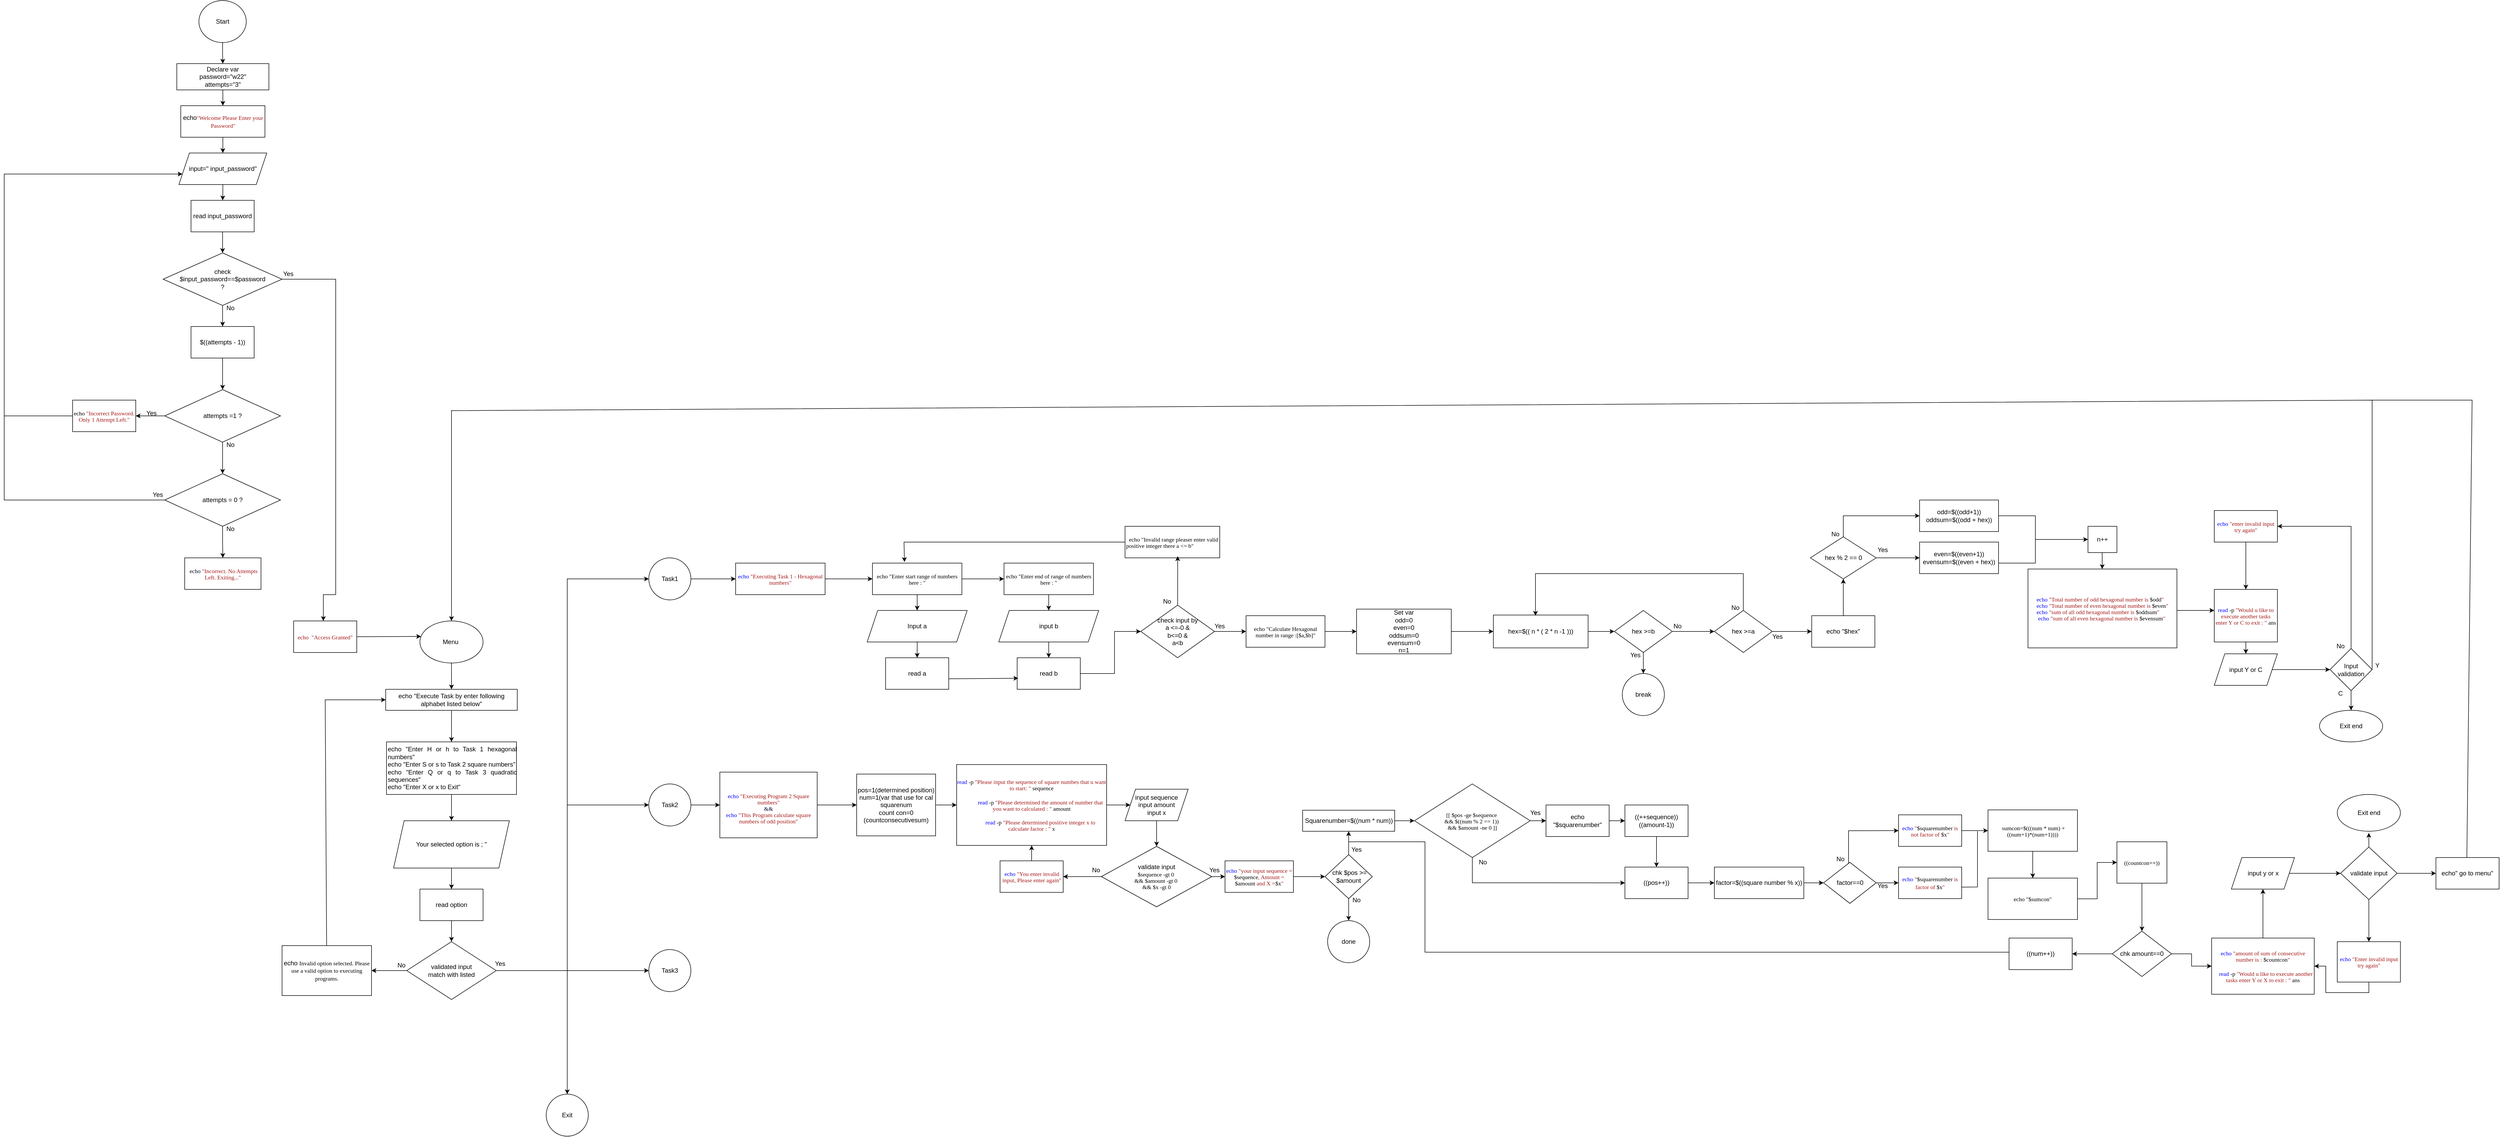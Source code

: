 <mxfile version="26.1.3">
  <diagram name="Page-1" id="By6dQNs391RpXOpqeUJY">
    <mxGraphModel dx="2156" dy="1286" grid="1" gridSize="10" guides="1" tooltips="1" connect="1" arrows="1" fold="1" page="1" pageScale="1" pageWidth="850" pageHeight="1100" math="0" shadow="0">
      <root>
        <mxCell id="0" />
        <mxCell id="1" parent="0" />
        <mxCell id="m7UFQ540Zj4ck79b5W-W-16" value="" style="edgeStyle=orthogonalEdgeStyle;rounded=0;orthogonalLoop=1;jettySize=auto;html=1;" parent="1" source="m7UFQ540Zj4ck79b5W-W-14" target="m7UFQ540Zj4ck79b5W-W-15" edge="1">
          <mxGeometry relative="1" as="geometry" />
        </mxCell>
        <mxCell id="m7UFQ540Zj4ck79b5W-W-14" value="Start" style="ellipse;whiteSpace=wrap;html=1;" parent="1" vertex="1">
          <mxGeometry x="380" y="30" width="90" height="80" as="geometry" />
        </mxCell>
        <mxCell id="m7UFQ540Zj4ck79b5W-W-18" value="" style="edgeStyle=orthogonalEdgeStyle;rounded=0;orthogonalLoop=1;jettySize=auto;html=1;" parent="1" source="m7UFQ540Zj4ck79b5W-W-15" target="m7UFQ540Zj4ck79b5W-W-17" edge="1">
          <mxGeometry relative="1" as="geometry" />
        </mxCell>
        <mxCell id="m7UFQ540Zj4ck79b5W-W-15" value="Declare var&lt;div&gt;password=&quot;w22&quot;&lt;/div&gt;&lt;div&gt;attempts=&quot;3&quot;&lt;/div&gt;" style="rounded=0;whiteSpace=wrap;html=1;" parent="1" vertex="1">
          <mxGeometry x="338" y="150" width="175" height="50" as="geometry" />
        </mxCell>
        <mxCell id="m7UFQ540Zj4ck79b5W-W-21" value="" style="edgeStyle=orthogonalEdgeStyle;rounded=0;orthogonalLoop=1;jettySize=auto;html=1;" parent="1" source="m7UFQ540Zj4ck79b5W-W-17" target="m7UFQ540Zj4ck79b5W-W-20" edge="1">
          <mxGeometry relative="1" as="geometry" />
        </mxCell>
        <mxCell id="m7UFQ540Zj4ck79b5W-W-17" value="echo&lt;span style=&quot;color: rgb(163, 21, 21); font-family: Menlo; font-size: 11px; background-color: rgb(255, 255, 255);&quot;&gt;&quot;Welcome Please Enter your Password&quot;&lt;/span&gt;" style="rounded=0;whiteSpace=wrap;html=1;" parent="1" vertex="1">
          <mxGeometry x="345.5" y="230" width="160" height="60" as="geometry" />
        </mxCell>
        <mxCell id="m7UFQ540Zj4ck79b5W-W-24" value="" style="edgeStyle=orthogonalEdgeStyle;rounded=0;orthogonalLoop=1;jettySize=auto;html=1;" parent="1" source="m7UFQ540Zj4ck79b5W-W-20" target="m7UFQ540Zj4ck79b5W-W-23" edge="1">
          <mxGeometry relative="1" as="geometry" />
        </mxCell>
        <mxCell id="m7UFQ540Zj4ck79b5W-W-20" value="input=&quot; input_password&quot;" style="shape=parallelogram;perimeter=parallelogramPerimeter;whiteSpace=wrap;html=1;fixedSize=1;" parent="1" vertex="1">
          <mxGeometry x="342" y="320" width="167" height="60" as="geometry" />
        </mxCell>
        <mxCell id="m7UFQ540Zj4ck79b5W-W-33" value="" style="edgeStyle=orthogonalEdgeStyle;rounded=0;orthogonalLoop=1;jettySize=auto;html=1;" parent="1" source="m7UFQ540Zj4ck79b5W-W-22" target="m7UFQ540Zj4ck79b5W-W-29" edge="1">
          <mxGeometry relative="1" as="geometry" />
        </mxCell>
        <mxCell id="m7UFQ540Zj4ck79b5W-W-22" value="check&lt;div&gt;$input_password==$password&lt;/div&gt;&lt;div&gt;?&lt;/div&gt;" style="rhombus;whiteSpace=wrap;html=1;" parent="1" vertex="1">
          <mxGeometry x="312" y="510" width="226" height="100" as="geometry" />
        </mxCell>
        <mxCell id="m7UFQ540Zj4ck79b5W-W-25" value="" style="edgeStyle=orthogonalEdgeStyle;rounded=0;orthogonalLoop=1;jettySize=auto;html=1;" parent="1" source="m7UFQ540Zj4ck79b5W-W-23" target="m7UFQ540Zj4ck79b5W-W-22" edge="1">
          <mxGeometry relative="1" as="geometry" />
        </mxCell>
        <mxCell id="m7UFQ540Zj4ck79b5W-W-23" value="read input_password" style="rounded=0;whiteSpace=wrap;html=1;" parent="1" vertex="1">
          <mxGeometry x="365" y="410" width="120" height="60" as="geometry" />
        </mxCell>
        <mxCell id="m7UFQ540Zj4ck79b5W-W-26" value="&lt;p style=&quot;margin: 0px; font-style: normal; font-variant-caps: normal; font-stretch: normal; font-size: 11px; line-height: normal; font-family: Menlo; font-size-adjust: none; font-kerning: auto; font-variant-alternates: normal; font-variant-ligatures: normal; font-variant-numeric: normal; font-variant-east-asian: normal; font-variant-position: normal; font-feature-settings: normal; font-optical-sizing: auto; font-variation-settings: normal; background-color: rgb(255, 255, 255); color: rgb(163, 21, 21);&quot;&gt;&lt;span style=&quot;color: rgb(0, 0, 0);&quot;&gt;&amp;nbsp;&lt;/span&gt;&lt;span style=&quot;caret-color: rgb(0, 0, 255); color: rgb(0, 0, 0);&quot;&gt;&lt;font color=&quot;rgb(0, 0, 255)&quot;&gt;echo&lt;/font&gt;&lt;/span&gt;&lt;span style=&quot;color: rgb(0, 0, 0);&quot;&gt;&amp;nbsp;&lt;/span&gt;&quot;Incorrect. No Attempts Left. Exiting...&quot;&lt;/p&gt;" style="rounded=0;whiteSpace=wrap;html=1;" parent="1" vertex="1">
          <mxGeometry x="353" y="1090" width="145" height="60" as="geometry" />
        </mxCell>
        <mxCell id="m7UFQ540Zj4ck79b5W-W-35" value="" style="edgeStyle=orthogonalEdgeStyle;rounded=0;orthogonalLoop=1;jettySize=auto;html=1;" parent="1" source="m7UFQ540Zj4ck79b5W-W-27" target="m7UFQ540Zj4ck79b5W-W-31" edge="1">
          <mxGeometry relative="1" as="geometry" />
        </mxCell>
        <mxCell id="m7UFQ540Zj4ck79b5W-W-42" value="" style="edgeStyle=orthogonalEdgeStyle;rounded=0;orthogonalLoop=1;jettySize=auto;html=1;" parent="1" source="m7UFQ540Zj4ck79b5W-W-27" target="m7UFQ540Zj4ck79b5W-W-41" edge="1">
          <mxGeometry relative="1" as="geometry" />
        </mxCell>
        <mxCell id="m7UFQ540Zj4ck79b5W-W-27" value="attempts =1 ?" style="rhombus;whiteSpace=wrap;html=1;" parent="1" vertex="1">
          <mxGeometry x="315" y="770" width="220" height="100" as="geometry" />
        </mxCell>
        <mxCell id="m7UFQ540Zj4ck79b5W-W-34" value="" style="edgeStyle=orthogonalEdgeStyle;rounded=0;orthogonalLoop=1;jettySize=auto;html=1;" parent="1" source="m7UFQ540Zj4ck79b5W-W-29" target="m7UFQ540Zj4ck79b5W-W-27" edge="1">
          <mxGeometry relative="1" as="geometry" />
        </mxCell>
        <mxCell id="m7UFQ540Zj4ck79b5W-W-29" value="$((attempts - 1))" style="rounded=0;whiteSpace=wrap;html=1;" parent="1" vertex="1">
          <mxGeometry x="365" y="650" width="120" height="60" as="geometry" />
        </mxCell>
        <mxCell id="m7UFQ540Zj4ck79b5W-W-38" value="" style="edgeStyle=orthogonalEdgeStyle;rounded=0;orthogonalLoop=1;jettySize=auto;html=1;" parent="1" source="m7UFQ540Zj4ck79b5W-W-31" target="m7UFQ540Zj4ck79b5W-W-26" edge="1">
          <mxGeometry relative="1" as="geometry" />
        </mxCell>
        <mxCell id="m7UFQ540Zj4ck79b5W-W-44" value="" style="edgeStyle=orthogonalEdgeStyle;rounded=0;orthogonalLoop=1;jettySize=auto;html=1;" parent="1" source="m7UFQ540Zj4ck79b5W-W-31" target="m7UFQ540Zj4ck79b5W-W-20" edge="1">
          <mxGeometry relative="1" as="geometry">
            <mxPoint x="220" y="360" as="targetPoint" />
            <Array as="points">
              <mxPoint x="10" y="980" />
              <mxPoint x="10" y="360" />
            </Array>
          </mxGeometry>
        </mxCell>
        <mxCell id="m7UFQ540Zj4ck79b5W-W-31" value="attempts = 0 ?" style="rhombus;whiteSpace=wrap;html=1;" parent="1" vertex="1">
          <mxGeometry x="315" y="930" width="220" height="100" as="geometry" />
        </mxCell>
        <mxCell id="m7UFQ540Zj4ck79b5W-W-36" value="" style="endArrow=none;html=1;rounded=0;exitX=1;exitY=0.5;exitDx=0;exitDy=0;" parent="1" source="m7UFQ540Zj4ck79b5W-W-22" edge="1">
          <mxGeometry width="50" height="50" relative="1" as="geometry">
            <mxPoint x="660" y="590" as="sourcePoint" />
            <mxPoint x="640" y="1160" as="targetPoint" />
            <Array as="points">
              <mxPoint x="640" y="560" />
            </Array>
          </mxGeometry>
        </mxCell>
        <mxCell id="m7UFQ540Zj4ck79b5W-W-37" value="" style="endArrow=classic;html=1;rounded=0;" parent="1" edge="1">
          <mxGeometry width="50" height="50" relative="1" as="geometry">
            <mxPoint x="640" y="1160" as="sourcePoint" />
            <mxPoint x="616.5" y="1210" as="targetPoint" />
            <Array as="points">
              <mxPoint x="616.5" y="1160" />
            </Array>
          </mxGeometry>
        </mxCell>
        <mxCell id="m7UFQ540Zj4ck79b5W-W-41" value="&lt;p style=&quot;margin: 0px; font-style: normal; font-variant-caps: normal; font-stretch: normal; font-size: 11px; line-height: normal; font-family: Menlo; font-size-adjust: none; font-kerning: auto; font-variant-alternates: normal; font-variant-ligatures: normal; font-variant-numeric: normal; font-variant-east-asian: normal; font-variant-position: normal; font-variant-emoji: normal; font-feature-settings: normal; font-optical-sizing: auto; font-variation-settings: normal; color: rgb(163, 21, 21); background-color: rgb(255, 255, 255);&quot;&gt;&lt;span style=&quot;color: #000000&quot;&gt;echo&amp;nbsp;&lt;/span&gt;&quot;Incorrect Password. Only 1 Attempt Left.&quot;&lt;/p&gt;" style="rounded=0;whiteSpace=wrap;html=1;" parent="1" vertex="1">
          <mxGeometry x="140" y="790" width="120" height="60" as="geometry" />
        </mxCell>
        <mxCell id="m7UFQ540Zj4ck79b5W-W-45" value="" style="endArrow=none;html=1;rounded=0;" parent="1" edge="1">
          <mxGeometry width="50" height="50" relative="1" as="geometry">
            <mxPoint x="10" y="820" as="sourcePoint" />
            <mxPoint x="140" y="820" as="targetPoint" />
            <Array as="points">
              <mxPoint x="40" y="820" />
              <mxPoint x="100" y="820" />
            </Array>
          </mxGeometry>
        </mxCell>
        <mxCell id="m7UFQ540Zj4ck79b5W-W-46" value="No" style="text;html=1;align=center;verticalAlign=middle;whiteSpace=wrap;rounded=0;" parent="1" vertex="1">
          <mxGeometry x="410" y="860" width="60" height="30" as="geometry" />
        </mxCell>
        <mxCell id="m7UFQ540Zj4ck79b5W-W-47" value="Yes" style="text;html=1;align=center;verticalAlign=middle;whiteSpace=wrap;rounded=0;" parent="1" vertex="1">
          <mxGeometry x="260" y="800" width="60" height="30" as="geometry" />
        </mxCell>
        <mxCell id="m7UFQ540Zj4ck79b5W-W-48" value="No" style="text;html=1;align=center;verticalAlign=middle;whiteSpace=wrap;rounded=0;" parent="1" vertex="1">
          <mxGeometry x="410" y="600" width="60" height="30" as="geometry" />
        </mxCell>
        <mxCell id="m7UFQ540Zj4ck79b5W-W-49" value="Yes" style="text;html=1;align=center;verticalAlign=middle;whiteSpace=wrap;rounded=0;" parent="1" vertex="1">
          <mxGeometry x="520" y="535" width="60" height="30" as="geometry" />
        </mxCell>
        <mxCell id="m7UFQ540Zj4ck79b5W-W-50" value="Yes" style="text;html=1;align=center;verticalAlign=middle;whiteSpace=wrap;rounded=0;" parent="1" vertex="1">
          <mxGeometry x="272" y="955" width="60" height="30" as="geometry" />
        </mxCell>
        <mxCell id="m7UFQ540Zj4ck79b5W-W-54" value="No" style="text;html=1;align=center;verticalAlign=middle;whiteSpace=wrap;rounded=0;" parent="1" vertex="1">
          <mxGeometry x="410" y="1020" width="60" height="30" as="geometry" />
        </mxCell>
        <mxCell id="m7UFQ540Zj4ck79b5W-W-55" value="&lt;p style=&quot;margin: 0px; font-style: normal; font-variant-caps: normal; font-stretch: normal; font-size: 11px; line-height: normal; font-family: Menlo; font-size-adjust: none; font-kerning: auto; font-variant-alternates: normal; font-variant-ligatures: normal; font-variant-numeric: normal; font-variant-east-asian: normal; font-variant-position: normal; font-feature-settings: normal; font-optical-sizing: auto; font-variation-settings: normal; color: rgb(163, 21, 21); background-color: rgb(255, 255, 255);&quot;&gt;echo &amp;nbsp;&quot;Access Granted&quot;&lt;/p&gt;" style="rounded=0;whiteSpace=wrap;html=1;" parent="1" vertex="1">
          <mxGeometry x="560" y="1210" width="120" height="60" as="geometry" />
        </mxCell>
        <mxCell id="m7UFQ540Zj4ck79b5W-W-64" value="" style="edgeStyle=none;rounded=0;orthogonalLoop=1;jettySize=auto;html=1;" parent="1" source="m7UFQ540Zj4ck79b5W-W-56" target="m7UFQ540Zj4ck79b5W-W-57" edge="1">
          <mxGeometry relative="1" as="geometry" />
        </mxCell>
        <mxCell id="m7UFQ540Zj4ck79b5W-W-56" value="Menu&amp;nbsp;" style="ellipse;whiteSpace=wrap;html=1;" parent="1" vertex="1">
          <mxGeometry x="800" y="1210" width="120" height="80" as="geometry" />
        </mxCell>
        <mxCell id="m7UFQ540Zj4ck79b5W-W-65" value="" style="edgeStyle=none;rounded=0;orthogonalLoop=1;jettySize=auto;html=1;" parent="1" source="m7UFQ540Zj4ck79b5W-W-57" target="m7UFQ540Zj4ck79b5W-W-62" edge="1">
          <mxGeometry relative="1" as="geometry" />
        </mxCell>
        <mxCell id="m7UFQ540Zj4ck79b5W-W-57" value="echo &quot;Execute Task by enter following alphabet listed below&quot;" style="rounded=0;whiteSpace=wrap;html=1;" parent="1" vertex="1">
          <mxGeometry x="735" y="1340" width="250" height="40" as="geometry" />
        </mxCell>
        <mxCell id="m7UFQ540Zj4ck79b5W-W-68" value="" style="edgeStyle=none;rounded=0;orthogonalLoop=1;jettySize=auto;html=1;" parent="1" source="m7UFQ540Zj4ck79b5W-W-62" target="m7UFQ540Zj4ck79b5W-W-67" edge="1">
          <mxGeometry relative="1" as="geometry" />
        </mxCell>
        <mxCell id="m7UFQ540Zj4ck79b5W-W-62" value="&lt;div style=&quot;text-align: justify;&quot;&gt;echo &quot;Enter H or h to Task 1 hexagonal numbers&quot;&lt;/div&gt;&lt;div style=&quot;text-align: justify;&quot;&gt;echo &quot;Enter S or s to Task 2 square numbers&quot;&lt;/div&gt;&lt;div style=&quot;text-align: justify;&quot;&gt;echo &quot;Enter Q or q to Task 3 quadratic sequences&quot;&lt;/div&gt;&lt;div style=&quot;text-align: justify;&quot;&gt;echo &quot;Enter X or x to Exit&quot;&lt;/div&gt;" style="rounded=0;whiteSpace=wrap;html=1;align=left;" parent="1" vertex="1">
          <mxGeometry x="736.5" y="1440" width="247" height="100" as="geometry" />
        </mxCell>
        <mxCell id="m7UFQ540Zj4ck79b5W-W-70" value="" style="edgeStyle=none;rounded=0;orthogonalLoop=1;jettySize=auto;html=1;" parent="1" source="m7UFQ540Zj4ck79b5W-W-67" target="m7UFQ540Zj4ck79b5W-W-69" edge="1">
          <mxGeometry relative="1" as="geometry" />
        </mxCell>
        <mxCell id="m7UFQ540Zj4ck79b5W-W-67" value="Your selected option is ; &quot;" style="shape=parallelogram;perimeter=parallelogramPerimeter;whiteSpace=wrap;html=1;fixedSize=1;" parent="1" vertex="1">
          <mxGeometry x="750" y="1590" width="220" height="90" as="geometry" />
        </mxCell>
        <mxCell id="m7UFQ540Zj4ck79b5W-W-72" value="" style="edgeStyle=none;rounded=0;orthogonalLoop=1;jettySize=auto;html=1;" parent="1" source="m7UFQ540Zj4ck79b5W-W-69" target="m7UFQ540Zj4ck79b5W-W-71" edge="1">
          <mxGeometry relative="1" as="geometry" />
        </mxCell>
        <mxCell id="m7UFQ540Zj4ck79b5W-W-69" value="read option" style="rounded=0;whiteSpace=wrap;html=1;" parent="1" vertex="1">
          <mxGeometry x="800" y="1720" width="120" height="60" as="geometry" />
        </mxCell>
        <mxCell id="m7UFQ540Zj4ck79b5W-W-71" value="validated input&lt;div&gt;match with listed&lt;/div&gt;" style="rhombus;whiteSpace=wrap;html=1;" parent="1" vertex="1">
          <mxGeometry x="775" y="1820" width="170" height="110" as="geometry" />
        </mxCell>
        <mxCell id="m7UFQ540Zj4ck79b5W-W-74" value="echo&amp;nbsp;&lt;span style=&quot;font-family: Menlo; font-size: 11px;&quot;&gt;Invalid option selected. Please use a valid option to executing programs.&lt;/span&gt;" style="rounded=0;whiteSpace=wrap;html=1;" parent="1" vertex="1">
          <mxGeometry x="538" y="1827.5" width="170" height="95" as="geometry" />
        </mxCell>
        <mxCell id="m7UFQ540Zj4ck79b5W-W-75" style="edgeStyle=none;rounded=0;orthogonalLoop=1;jettySize=auto;html=1;exitX=1;exitY=0.5;exitDx=0;exitDy=0;" parent="1" source="m7UFQ540Zj4ck79b5W-W-74" target="m7UFQ540Zj4ck79b5W-W-74" edge="1">
          <mxGeometry relative="1" as="geometry" />
        </mxCell>
        <mxCell id="m7UFQ540Zj4ck79b5W-W-76" value="" style="endArrow=classic;html=1;rounded=0;entryX=1;entryY=0.5;entryDx=0;entryDy=0;exitX=0;exitY=0.5;exitDx=0;exitDy=0;" parent="1" source="m7UFQ540Zj4ck79b5W-W-71" target="m7UFQ540Zj4ck79b5W-W-74" edge="1">
          <mxGeometry width="50" height="50" relative="1" as="geometry">
            <mxPoint x="775" y="1880" as="sourcePoint" />
            <mxPoint x="825" y="1830" as="targetPoint" />
          </mxGeometry>
        </mxCell>
        <mxCell id="m7UFQ540Zj4ck79b5W-W-81" value="" style="endArrow=classic;html=1;rounded=0;entryX=0.018;entryY=0.369;entryDx=0;entryDy=0;entryPerimeter=0;" parent="1" target="m7UFQ540Zj4ck79b5W-W-56" edge="1">
          <mxGeometry width="50" height="50" relative="1" as="geometry">
            <mxPoint x="680" y="1240" as="sourcePoint" />
            <mxPoint x="730" y="1190" as="targetPoint" />
          </mxGeometry>
        </mxCell>
        <mxCell id="m7UFQ540Zj4ck79b5W-W-83" value="" style="endArrow=classic;html=1;rounded=0;entryX=0;entryY=0.5;entryDx=0;entryDy=0;" parent="1" source="m7UFQ540Zj4ck79b5W-W-74" target="m7UFQ540Zj4ck79b5W-W-57" edge="1">
          <mxGeometry width="50" height="50" relative="1" as="geometry">
            <mxPoint x="650" y="1845" as="sourcePoint" />
            <mxPoint x="650" y="1360" as="targetPoint" />
            <Array as="points">
              <mxPoint x="620" y="1360" />
            </Array>
          </mxGeometry>
        </mxCell>
        <mxCell id="m7UFQ540Zj4ck79b5W-W-94" value="" style="edgeStyle=none;rounded=0;orthogonalLoop=1;jettySize=auto;html=1;" parent="1" source="m7UFQ540Zj4ck79b5W-W-84" target="m7UFQ540Zj4ck79b5W-W-93" edge="1">
          <mxGeometry relative="1" as="geometry" />
        </mxCell>
        <mxCell id="m7UFQ540Zj4ck79b5W-W-84" value="Task1" style="ellipse;whiteSpace=wrap;html=1;aspect=fixed;" parent="1" vertex="1">
          <mxGeometry x="1235" y="1090" width="80" height="80" as="geometry" />
        </mxCell>
        <mxCell id="9CXpCsYRKlZcm--3XioX-51" value="" style="edgeStyle=orthogonalEdgeStyle;rounded=0;orthogonalLoop=1;jettySize=auto;html=1;" parent="1" source="m7UFQ540Zj4ck79b5W-W-85" target="9CXpCsYRKlZcm--3XioX-50" edge="1">
          <mxGeometry relative="1" as="geometry" />
        </mxCell>
        <mxCell id="m7UFQ540Zj4ck79b5W-W-85" value="Task2" style="ellipse;whiteSpace=wrap;html=1;aspect=fixed;" parent="1" vertex="1">
          <mxGeometry x="1235" y="1520" width="80" height="80" as="geometry" />
        </mxCell>
        <mxCell id="m7UFQ540Zj4ck79b5W-W-86" value="Task3" style="ellipse;whiteSpace=wrap;html=1;aspect=fixed;" parent="1" vertex="1">
          <mxGeometry x="1235" y="1835" width="80" height="80" as="geometry" />
        </mxCell>
        <mxCell id="m7UFQ540Zj4ck79b5W-W-87" value="Exit" style="ellipse;whiteSpace=wrap;html=1;aspect=fixed;" parent="1" vertex="1">
          <mxGeometry x="1040" y="2110" width="80" height="80" as="geometry" />
        </mxCell>
        <mxCell id="m7UFQ540Zj4ck79b5W-W-88" value="" style="endArrow=classic;html=1;rounded=0;entryX=0;entryY=0.5;entryDx=0;entryDy=0;exitX=1;exitY=0.5;exitDx=0;exitDy=0;" parent="1" source="m7UFQ540Zj4ck79b5W-W-71" target="m7UFQ540Zj4ck79b5W-W-84" edge="1">
          <mxGeometry width="50" height="50" relative="1" as="geometry">
            <mxPoint x="945" y="1877.5" as="sourcePoint" />
            <mxPoint x="1180" y="1350" as="targetPoint" />
            <Array as="points">
              <mxPoint x="1080" y="1875" />
              <mxPoint x="1080" y="1770" />
              <mxPoint x="1080" y="1660" />
              <mxPoint x="1080" y="1590" />
              <mxPoint x="1080" y="1130" />
            </Array>
          </mxGeometry>
        </mxCell>
        <mxCell id="m7UFQ540Zj4ck79b5W-W-89" value="" style="endArrow=classic;html=1;rounded=0;entryX=0;entryY=0.5;entryDx=0;entryDy=0;" parent="1" target="m7UFQ540Zj4ck79b5W-W-85" edge="1">
          <mxGeometry width="50" height="50" relative="1" as="geometry">
            <mxPoint x="1080" y="1560" as="sourcePoint" />
            <mxPoint x="1120" y="1510" as="targetPoint" />
          </mxGeometry>
        </mxCell>
        <mxCell id="m7UFQ540Zj4ck79b5W-W-90" value="" style="endArrow=classic;html=1;rounded=0;" parent="1" target="m7UFQ540Zj4ck79b5W-W-87" edge="1">
          <mxGeometry width="50" height="50" relative="1" as="geometry">
            <mxPoint x="1080" y="1870" as="sourcePoint" />
            <mxPoint x="1130" y="1827.5" as="targetPoint" />
          </mxGeometry>
        </mxCell>
        <mxCell id="m7UFQ540Zj4ck79b5W-W-91" value="" style="endArrow=classic;html=1;rounded=0;" parent="1" target="m7UFQ540Zj4ck79b5W-W-86" edge="1">
          <mxGeometry width="50" height="50" relative="1" as="geometry">
            <mxPoint x="1080" y="1875" as="sourcePoint" />
            <mxPoint x="1130" y="1830" as="targetPoint" />
          </mxGeometry>
        </mxCell>
        <mxCell id="m7UFQ540Zj4ck79b5W-W-92" style="edgeStyle=none;rounded=0;orthogonalLoop=1;jettySize=auto;html=1;exitX=1;exitY=0.5;exitDx=0;exitDy=0;" parent="1" source="m7UFQ540Zj4ck79b5W-W-86" target="m7UFQ540Zj4ck79b5W-W-86" edge="1">
          <mxGeometry relative="1" as="geometry" />
        </mxCell>
        <mxCell id="m7UFQ540Zj4ck79b5W-W-96" value="" style="edgeStyle=none;rounded=0;orthogonalLoop=1;jettySize=auto;html=1;" parent="1" source="m7UFQ540Zj4ck79b5W-W-93" target="m7UFQ540Zj4ck79b5W-W-95" edge="1">
          <mxGeometry relative="1" as="geometry" />
        </mxCell>
        <mxCell id="m7UFQ540Zj4ck79b5W-W-93" value="&lt;p style=&quot;margin: 0px; font-style: normal; font-variant-caps: normal; font-weight: normal; font-stretch: normal; font-size: 11px; line-height: normal; font-family: Menlo; font-size-adjust: none; font-kerning: auto; font-variant-alternates: normal; font-variant-ligatures: normal; font-variant-numeric: normal; font-variant-east-asian: normal; font-variant-position: normal; font-feature-settings: normal; font-optical-sizing: auto; font-variation-settings: normal; color: rgb(163, 21, 21); background-color: rgb(255, 255, 255);&quot;&gt;&lt;span style=&quot;color: rgb(0, 0, 255);&quot;&gt;echo&lt;/span&gt;&lt;span style=&quot;color: rgb(0, 0, 0);&quot;&gt; &lt;/span&gt;&quot;Executing Task 1 - Hexagonal numbers&quot;&lt;/p&gt;" style="rounded=0;whiteSpace=wrap;html=1;" parent="1" vertex="1">
          <mxGeometry x="1400" y="1100" width="170" height="60" as="geometry" />
        </mxCell>
        <mxCell id="m7UFQ540Zj4ck79b5W-W-98" value="" style="edgeStyle=none;rounded=0;orthogonalLoop=1;jettySize=auto;html=1;" parent="1" source="m7UFQ540Zj4ck79b5W-W-95" target="m7UFQ540Zj4ck79b5W-W-97" edge="1">
          <mxGeometry relative="1" as="geometry" />
        </mxCell>
        <mxCell id="m7UFQ540Zj4ck79b5W-W-100" value="" style="edgeStyle=none;rounded=0;orthogonalLoop=1;jettySize=auto;html=1;" parent="1" source="m7UFQ540Zj4ck79b5W-W-95" target="m7UFQ540Zj4ck79b5W-W-99" edge="1">
          <mxGeometry relative="1" as="geometry" />
        </mxCell>
        <mxCell id="m7UFQ540Zj4ck79b5W-W-95" value="&lt;p style=&quot;margin: 0.0px 0.0px 0.0px 0.0px; font: 11.0px Menlo; color: #000000&quot;&gt;&lt;span style=&quot;font-variant-ligatures: no-common-ligatures&quot;&gt;echo &quot;Enter start range of numbers here : &quot;&lt;/span&gt;&lt;/p&gt;" style="rounded=0;whiteSpace=wrap;html=1;" parent="1" vertex="1">
          <mxGeometry x="1660" y="1100" width="170" height="60" as="geometry" />
        </mxCell>
        <mxCell id="m7UFQ540Zj4ck79b5W-W-102" value="" style="edgeStyle=none;rounded=0;orthogonalLoop=1;jettySize=auto;html=1;" parent="1" source="m7UFQ540Zj4ck79b5W-W-97" target="m7UFQ540Zj4ck79b5W-W-101" edge="1">
          <mxGeometry relative="1" as="geometry" />
        </mxCell>
        <mxCell id="m7UFQ540Zj4ck79b5W-W-97" value="&lt;p style=&quot;margin: 0px; font-style: normal; font-variant-caps: normal; font-stretch: normal; font-size: 11px; line-height: normal; font-family: Menlo; font-size-adjust: none; font-kerning: auto; font-variant-alternates: normal; font-variant-ligatures: normal; font-variant-numeric: normal; font-variant-east-asian: normal; font-variant-position: normal; font-variant-emoji: normal; font-feature-settings: normal; font-optical-sizing: auto; font-variation-settings: normal;&quot;&gt;&lt;span style=&quot;font-variant-ligatures: no-common-ligatures&quot;&gt;echo &quot;Enter end of range of numbers here : &quot;&lt;/span&gt;&lt;/p&gt;" style="rounded=0;whiteSpace=wrap;html=1;" parent="1" vertex="1">
          <mxGeometry x="1910" y="1100" width="170" height="60" as="geometry" />
        </mxCell>
        <mxCell id="m7UFQ540Zj4ck79b5W-W-104" value="" style="edgeStyle=none;rounded=0;orthogonalLoop=1;jettySize=auto;html=1;" parent="1" source="m7UFQ540Zj4ck79b5W-W-99" target="m7UFQ540Zj4ck79b5W-W-103" edge="1">
          <mxGeometry relative="1" as="geometry" />
        </mxCell>
        <mxCell id="m7UFQ540Zj4ck79b5W-W-99" value="Input a" style="shape=parallelogram;perimeter=parallelogramPerimeter;whiteSpace=wrap;html=1;fixedSize=1;rounded=0;" parent="1" vertex="1">
          <mxGeometry x="1650" y="1190" width="190" height="60" as="geometry" />
        </mxCell>
        <mxCell id="m7UFQ540Zj4ck79b5W-W-106" value="" style="edgeStyle=none;rounded=0;orthogonalLoop=1;jettySize=auto;html=1;" parent="1" source="m7UFQ540Zj4ck79b5W-W-101" target="m7UFQ540Zj4ck79b5W-W-105" edge="1">
          <mxGeometry relative="1" as="geometry" />
        </mxCell>
        <mxCell id="m7UFQ540Zj4ck79b5W-W-101" value="input b" style="shape=parallelogram;perimeter=parallelogramPerimeter;whiteSpace=wrap;html=1;fixedSize=1;rounded=0;" parent="1" vertex="1">
          <mxGeometry x="1900" y="1190" width="190" height="60" as="geometry" />
        </mxCell>
        <mxCell id="m7UFQ540Zj4ck79b5W-W-103" value="read a" style="whiteSpace=wrap;html=1;rounded=0;" parent="1" vertex="1">
          <mxGeometry x="1685" y="1280" width="120" height="60" as="geometry" />
        </mxCell>
        <mxCell id="m7UFQ540Zj4ck79b5W-W-105" value="read b" style="whiteSpace=wrap;html=1;rounded=0;" parent="1" vertex="1">
          <mxGeometry x="1935" y="1280" width="120" height="60" as="geometry" />
        </mxCell>
        <mxCell id="m7UFQ540Zj4ck79b5W-W-107" value="" style="endArrow=classic;html=1;rounded=0;entryX=0.017;entryY=0.65;entryDx=0;entryDy=0;entryPerimeter=0;" parent="1" target="m7UFQ540Zj4ck79b5W-W-105" edge="1">
          <mxGeometry width="50" height="50" relative="1" as="geometry">
            <mxPoint x="1805" y="1320" as="sourcePoint" />
            <mxPoint x="1855" y="1270" as="targetPoint" />
          </mxGeometry>
        </mxCell>
        <mxCell id="m7UFQ540Zj4ck79b5W-W-114" value="" style="edgeStyle=none;rounded=0;orthogonalLoop=1;jettySize=auto;html=1;" parent="1" source="m7UFQ540Zj4ck79b5W-W-108" target="m7UFQ540Zj4ck79b5W-W-113" edge="1">
          <mxGeometry relative="1" as="geometry" />
        </mxCell>
        <mxCell id="m7UFQ540Zj4ck79b5W-W-108" value="check input by&lt;div&gt;a &amp;lt;=-0 &amp;amp;&lt;/div&gt;&lt;div&gt;b&amp;lt;=0 &amp;amp;&lt;/div&gt;&lt;div&gt;a&amp;lt;b&lt;/div&gt;" style="rhombus;whiteSpace=wrap;html=1;" parent="1" vertex="1">
          <mxGeometry x="2170" y="1180" width="140" height="100" as="geometry" />
        </mxCell>
        <mxCell id="m7UFQ540Zj4ck79b5W-W-109" value="&lt;p style=&quot;margin: 0px; font-style: normal; font-variant-caps: normal; font-stretch: normal; font-size: 11px; line-height: normal; font-family: Menlo; font-size-adjust: none; font-kerning: auto; font-variant-alternates: normal; font-variant-ligatures: normal; font-variant-numeric: normal; font-variant-east-asian: normal; font-variant-position: normal; font-feature-settings: normal; font-optical-sizing: auto; font-variation-settings: normal;&quot;&gt;&lt;span style=&quot;font-variant-ligatures: no-common-ligatures&quot;&gt;&amp;nbsp; echo &quot;Invalid range pleaser enter valid positive integer there a &amp;lt;= b&quot;&lt;/span&gt;&lt;/p&gt;" style="rounded=0;whiteSpace=wrap;html=1;align=left;" parent="1" vertex="1">
          <mxGeometry x="2140" y="1030" width="180" height="60" as="geometry" />
        </mxCell>
        <mxCell id="m7UFQ540Zj4ck79b5W-W-110" value="" style="endArrow=classic;html=1;rounded=0;entryX=0.556;entryY=0.948;entryDx=0;entryDy=0;entryPerimeter=0;" parent="1" target="m7UFQ540Zj4ck79b5W-W-109" edge="1">
          <mxGeometry width="50" height="50" relative="1" as="geometry">
            <mxPoint x="2240" y="1180" as="sourcePoint" />
            <mxPoint x="2290" y="1130" as="targetPoint" />
          </mxGeometry>
        </mxCell>
        <mxCell id="m7UFQ540Zj4ck79b5W-W-111" value="" style="endArrow=classic;html=1;rounded=0;entryX=0.358;entryY=-0.036;entryDx=0;entryDy=0;entryPerimeter=0;" parent="1" target="m7UFQ540Zj4ck79b5W-W-95" edge="1">
          <mxGeometry width="50" height="50" relative="1" as="geometry">
            <mxPoint x="2140" y="1060" as="sourcePoint" />
            <mxPoint x="1710" y="1060" as="targetPoint" />
            <Array as="points">
              <mxPoint x="1720" y="1060" />
            </Array>
          </mxGeometry>
        </mxCell>
        <mxCell id="m7UFQ540Zj4ck79b5W-W-112" value="" style="endArrow=classic;html=1;rounded=0;exitX=1;exitY=0.5;exitDx=0;exitDy=0;" parent="1" source="m7UFQ540Zj4ck79b5W-W-105" edge="1">
          <mxGeometry width="50" height="50" relative="1" as="geometry">
            <mxPoint x="2120" y="1280" as="sourcePoint" />
            <mxPoint x="2170" y="1230" as="targetPoint" />
            <Array as="points">
              <mxPoint x="2120" y="1310" />
              <mxPoint x="2120" y="1230" />
            </Array>
          </mxGeometry>
        </mxCell>
        <mxCell id="9CXpCsYRKlZcm--3XioX-2" value="" style="edgeStyle=orthogonalEdgeStyle;rounded=0;orthogonalLoop=1;jettySize=auto;html=1;" parent="1" source="m7UFQ540Zj4ck79b5W-W-113" target="9CXpCsYRKlZcm--3XioX-1" edge="1">
          <mxGeometry relative="1" as="geometry" />
        </mxCell>
        <mxCell id="m7UFQ540Zj4ck79b5W-W-113" value="&lt;p style=&quot;margin: 0px; font-style: normal; font-variant-caps: normal; font-stretch: normal; font-size: 11px; line-height: normal; font-family: Menlo; font-size-adjust: none; font-kerning: auto; font-variant-alternates: normal; font-variant-ligatures: normal; font-variant-numeric: normal; font-variant-east-asian: normal; font-variant-position: normal; font-variant-emoji: normal; font-feature-settings: normal; font-optical-sizing: auto; font-variation-settings: normal;&quot;&gt;&lt;span style=&quot;font-variant-ligatures: no-common-ligatures&quot;&gt;echo &quot;Calculate Hexagonal number in range :[$a,$b]&quot;&lt;/span&gt;&lt;/p&gt;" style="rounded=0;whiteSpace=wrap;html=1;" parent="1" vertex="1">
          <mxGeometry x="2370" y="1200" width="150" height="60" as="geometry" />
        </mxCell>
        <mxCell id="9CXpCsYRKlZcm--3XioX-4" value="" style="edgeStyle=orthogonalEdgeStyle;rounded=0;orthogonalLoop=1;jettySize=auto;html=1;" parent="1" source="9CXpCsYRKlZcm--3XioX-1" target="9CXpCsYRKlZcm--3XioX-3" edge="1">
          <mxGeometry relative="1" as="geometry" />
        </mxCell>
        <mxCell id="9CXpCsYRKlZcm--3XioX-1" value="Set var&lt;div&gt;odd=0&lt;/div&gt;&lt;div&gt;even=0&lt;/div&gt;&lt;div&gt;oddsum=0&lt;/div&gt;&lt;div&gt;evensum=0&lt;/div&gt;&lt;div&gt;n=1&lt;/div&gt;" style="rounded=0;whiteSpace=wrap;html=1;" parent="1" vertex="1">
          <mxGeometry x="2580" y="1187.5" width="180" height="85" as="geometry" />
        </mxCell>
        <mxCell id="9CXpCsYRKlZcm--3XioX-6" value="" style="edgeStyle=orthogonalEdgeStyle;rounded=0;orthogonalLoop=1;jettySize=auto;html=1;" parent="1" source="9CXpCsYRKlZcm--3XioX-3" target="9CXpCsYRKlZcm--3XioX-5" edge="1">
          <mxGeometry relative="1" as="geometry" />
        </mxCell>
        <mxCell id="9CXpCsYRKlZcm--3XioX-3" value="hex=$(( n * ( 2 * n -1 )))" style="rounded=0;whiteSpace=wrap;html=1;" parent="1" vertex="1">
          <mxGeometry x="2840" y="1198.75" width="180" height="62.5" as="geometry" />
        </mxCell>
        <mxCell id="9CXpCsYRKlZcm--3XioX-8" value="" style="edgeStyle=orthogonalEdgeStyle;rounded=0;orthogonalLoop=1;jettySize=auto;html=1;" parent="1" source="9CXpCsYRKlZcm--3XioX-5" target="9CXpCsYRKlZcm--3XioX-7" edge="1">
          <mxGeometry relative="1" as="geometry" />
        </mxCell>
        <mxCell id="9CXpCsYRKlZcm--3XioX-10" value="" style="edgeStyle=orthogonalEdgeStyle;rounded=0;orthogonalLoop=1;jettySize=auto;html=1;" parent="1" source="9CXpCsYRKlZcm--3XioX-5" target="9CXpCsYRKlZcm--3XioX-9" edge="1">
          <mxGeometry relative="1" as="geometry" />
        </mxCell>
        <mxCell id="9CXpCsYRKlZcm--3XioX-5" value="hex &amp;gt;=b" style="rhombus;whiteSpace=wrap;html=1;" parent="1" vertex="1">
          <mxGeometry x="3070" y="1190" width="110" height="80" as="geometry" />
        </mxCell>
        <mxCell id="9CXpCsYRKlZcm--3XioX-7" value="break" style="ellipse;whiteSpace=wrap;html=1;" parent="1" vertex="1">
          <mxGeometry x="3085" y="1310" width="80" height="80" as="geometry" />
        </mxCell>
        <mxCell id="9CXpCsYRKlZcm--3XioX-14" value="" style="edgeStyle=orthogonalEdgeStyle;rounded=0;orthogonalLoop=1;jettySize=auto;html=1;" parent="1" source="9CXpCsYRKlZcm--3XioX-9" target="9CXpCsYRKlZcm--3XioX-13" edge="1">
          <mxGeometry relative="1" as="geometry" />
        </mxCell>
        <mxCell id="9CXpCsYRKlZcm--3XioX-9" value="hex &amp;gt;=a" style="rhombus;whiteSpace=wrap;html=1;" parent="1" vertex="1">
          <mxGeometry x="3260" y="1190" width="110" height="80" as="geometry" />
        </mxCell>
        <mxCell id="9CXpCsYRKlZcm--3XioX-17" value="" style="edgeStyle=orthogonalEdgeStyle;rounded=0;orthogonalLoop=1;jettySize=auto;html=1;" parent="1" source="9CXpCsYRKlZcm--3XioX-13" target="9CXpCsYRKlZcm--3XioX-16" edge="1">
          <mxGeometry relative="1" as="geometry" />
        </mxCell>
        <mxCell id="9CXpCsYRKlZcm--3XioX-13" value="echo &quot;$hex&quot;" style="whiteSpace=wrap;html=1;" parent="1" vertex="1">
          <mxGeometry x="3445" y="1200" width="120" height="60" as="geometry" />
        </mxCell>
        <mxCell id="9CXpCsYRKlZcm--3XioX-15" value="" style="endArrow=classic;html=1;rounded=0;exitX=0.5;exitY=0;exitDx=0;exitDy=0;" parent="1" source="9CXpCsYRKlZcm--3XioX-9" edge="1">
          <mxGeometry width="50" height="50" relative="1" as="geometry">
            <mxPoint x="3310" y="1190" as="sourcePoint" />
            <mxPoint x="2920" y="1200" as="targetPoint" />
            <Array as="points">
              <mxPoint x="3315" y="1120" />
              <mxPoint x="2920" y="1120" />
            </Array>
          </mxGeometry>
        </mxCell>
        <mxCell id="9CXpCsYRKlZcm--3XioX-19" value="" style="edgeStyle=orthogonalEdgeStyle;rounded=0;orthogonalLoop=1;jettySize=auto;html=1;" parent="1" source="9CXpCsYRKlZcm--3XioX-16" target="9CXpCsYRKlZcm--3XioX-18" edge="1">
          <mxGeometry relative="1" as="geometry" />
        </mxCell>
        <mxCell id="9CXpCsYRKlZcm--3XioX-16" value="hex % 2 == 0" style="rhombus;whiteSpace=wrap;html=1;" parent="1" vertex="1">
          <mxGeometry x="3442.5" y="1050" width="125" height="80" as="geometry" />
        </mxCell>
        <mxCell id="9CXpCsYRKlZcm--3XioX-18" value="even=$((even+1))&lt;div&gt;evensum=$((even + hex))&lt;/div&gt;" style="whiteSpace=wrap;html=1;" parent="1" vertex="1">
          <mxGeometry x="3650" y="1060" width="150" height="60" as="geometry" />
        </mxCell>
        <mxCell id="9CXpCsYRKlZcm--3XioX-20" value="odd=$((odd+1))&lt;div&gt;oddsum=$((odd + hex))&lt;/div&gt;" style="whiteSpace=wrap;html=1;" parent="1" vertex="1">
          <mxGeometry x="3650" y="980" width="150" height="60" as="geometry" />
        </mxCell>
        <mxCell id="9CXpCsYRKlZcm--3XioX-23" value="" style="endArrow=classic;html=1;rounded=0;exitX=0.5;exitY=0;exitDx=0;exitDy=0;exitPerimeter=0;entryX=0;entryY=0.5;entryDx=0;entryDy=0;" parent="1" source="9CXpCsYRKlZcm--3XioX-16" target="9CXpCsYRKlZcm--3XioX-20" edge="1">
          <mxGeometry width="50" height="50" relative="1" as="geometry">
            <mxPoint x="3500" y="1050" as="sourcePoint" />
            <mxPoint x="3640" y="1010" as="targetPoint" />
            <Array as="points">
              <mxPoint x="3505" y="1010" />
            </Array>
          </mxGeometry>
        </mxCell>
        <mxCell id="9CXpCsYRKlZcm--3XioX-24" value="n++" style="rounded=0;whiteSpace=wrap;html=1;" parent="1" vertex="1">
          <mxGeometry x="3970" y="1030" width="55" height="50" as="geometry" />
        </mxCell>
        <mxCell id="9CXpCsYRKlZcm--3XioX-25" value="" style="endArrow=classic;html=1;rounded=0;entryX=0;entryY=0.5;entryDx=0;entryDy=0;" parent="1" target="9CXpCsYRKlZcm--3XioX-24" edge="1">
          <mxGeometry width="50" height="50" relative="1" as="geometry">
            <mxPoint x="3800" y="1010" as="sourcePoint" />
            <mxPoint x="3850" y="960" as="targetPoint" />
            <Array as="points">
              <mxPoint x="3870" y="1010" />
              <mxPoint x="3870" y="1055" />
            </Array>
          </mxGeometry>
        </mxCell>
        <mxCell id="9CXpCsYRKlZcm--3XioX-28" value="" style="endArrow=none;html=1;rounded=0;" parent="1" edge="1">
          <mxGeometry width="50" height="50" relative="1" as="geometry">
            <mxPoint x="3800" y="1100" as="sourcePoint" />
            <mxPoint x="3870" y="1050" as="targetPoint" />
            <Array as="points">
              <mxPoint x="3870" y="1100" />
            </Array>
          </mxGeometry>
        </mxCell>
        <mxCell id="9CXpCsYRKlZcm--3XioX-29" value="" style="endArrow=classic;html=1;rounded=0;" parent="1" target="9CXpCsYRKlZcm--3XioX-30" edge="1">
          <mxGeometry width="50" height="50" relative="1" as="geometry">
            <mxPoint x="3996.94" y="1080" as="sourcePoint" />
            <mxPoint x="3996.94" y="1140" as="targetPoint" />
          </mxGeometry>
        </mxCell>
        <mxCell id="9CXpCsYRKlZcm--3XioX-30" value="&lt;p style=&quot;text-align: justify; margin: 0px; font-style: normal; font-variant-caps: normal; font-stretch: normal; font-size: 11px; line-height: normal; font-family: Menlo; font-size-adjust: none; font-kerning: auto; font-variant-alternates: normal; font-variant-ligatures: normal; font-variant-numeric: normal; font-variant-east-asian: normal; font-variant-position: normal; font-feature-settings: normal; font-optical-sizing: auto; font-variation-settings: normal; color: rgb(163, 21, 21); background-color: rgb(255, 255, 255);&quot;&gt;&lt;span style=&quot;color: rgb(0, 0, 255);&quot;&gt;echo&lt;/span&gt;&lt;span style=&quot;color: rgb(0, 0, 0);&quot;&gt; &lt;/span&gt;&quot;Total number of odd hexagonal number is &lt;span style=&quot;color: rgb(0, 0, 0);&quot;&gt;$odd&lt;/span&gt;&quot;&lt;/p&gt;&lt;p style=&quot;text-align: justify; margin: 0px; font-style: normal; font-variant-caps: normal; font-stretch: normal; font-size: 11px; line-height: normal; font-family: Menlo; font-size-adjust: none; font-kerning: auto; font-variant-alternates: normal; font-variant-ligatures: normal; font-variant-numeric: normal; font-variant-east-asian: normal; font-variant-position: normal; font-feature-settings: normal; font-optical-sizing: auto; font-variation-settings: normal; color: rgb(163, 21, 21); background-color: rgb(255, 255, 255);&quot;&gt;&lt;span style=&quot;color: rgb(0, 0, 255);&quot;&gt;echo&lt;/span&gt;&lt;span style=&quot;color: rgb(0, 0, 0);&quot;&gt; &lt;/span&gt;&lt;span style=&quot;color: rgb(163, 21, 21);&quot;&gt;&quot;Total number of even hexagonal number is &lt;/span&gt;&lt;span style=&quot;color: rgb(0, 0, 0);&quot;&gt;$even&lt;/span&gt;&lt;span style=&quot;color: rgb(163, 21, 21);&quot;&gt;&quot;&lt;/span&gt;&lt;/p&gt;&lt;p style=&quot;text-align: justify; margin: 0px; font-style: normal; font-variant-caps: normal; font-stretch: normal; font-size: 11px; line-height: normal; font-family: Menlo; font-size-adjust: none; font-kerning: auto; font-variant-alternates: normal; font-variant-ligatures: normal; font-variant-numeric: normal; font-variant-east-asian: normal; font-variant-position: normal; font-feature-settings: normal; font-optical-sizing: auto; font-variation-settings: normal; color: rgb(163, 21, 21); background-color: rgb(255, 255, 255);&quot;&gt;&lt;span style=&quot;color: rgb(0, 0, 255);&quot;&gt;echo&lt;/span&gt;&lt;span style=&quot;color: rgb(0, 0, 0);&quot;&gt; &lt;/span&gt;&quot;sum of all odd hexagonal number is &lt;span style=&quot;color: rgb(0, 0, 0);&quot;&gt;$oddsum&lt;/span&gt;&quot;&lt;/p&gt;&lt;p style=&quot;text-align: justify; margin: 0px; font-style: normal; font-variant-caps: normal; font-stretch: normal; font-size: 11px; line-height: normal; font-family: Menlo; font-size-adjust: none; font-kerning: auto; font-variant-alternates: normal; font-variant-ligatures: normal; font-variant-numeric: normal; font-variant-east-asian: normal; font-variant-position: normal; font-feature-settings: normal; font-optical-sizing: auto; font-variation-settings: normal; color: rgb(163, 21, 21); background-color: rgb(255, 255, 255);&quot;&gt;&lt;span style=&quot;color: rgb(0, 0, 0);&quot;&gt;&amp;nbsp;&lt;/span&gt;&lt;span style=&quot;color: rgb(0, 0, 255);&quot;&gt;echo&lt;/span&gt;&lt;span style=&quot;color: rgb(0, 0, 0);&quot;&gt; &lt;/span&gt;&quot;sum of all even hexagonal number is &lt;span style=&quot;color: rgb(0, 0, 0);&quot;&gt;$evensum&lt;/span&gt;&quot;&lt;/p&gt;" style="rounded=0;whiteSpace=wrap;html=1;" parent="1" vertex="1">
          <mxGeometry x="3855.97" y="1111.25" width="283.06" height="150" as="geometry" />
        </mxCell>
        <mxCell id="9CXpCsYRKlZcm--3XioX-34" value="" style="endArrow=classic;html=1;rounded=0;" parent="1" edge="1">
          <mxGeometry width="50" height="50" relative="1" as="geometry">
            <mxPoint x="4139.03" y="1190" as="sourcePoint" />
            <mxPoint x="4210" y="1190" as="targetPoint" />
            <Array as="points">
              <mxPoint x="4170" y="1190" />
            </Array>
          </mxGeometry>
        </mxCell>
        <mxCell id="9CXpCsYRKlZcm--3XioX-40" value="" style="edgeStyle=orthogonalEdgeStyle;rounded=0;orthogonalLoop=1;jettySize=auto;html=1;" parent="1" source="9CXpCsYRKlZcm--3XioX-36" target="9CXpCsYRKlZcm--3XioX-39" edge="1">
          <mxGeometry relative="1" as="geometry" />
        </mxCell>
        <mxCell id="9CXpCsYRKlZcm--3XioX-36" value="&lt;p style=&quot;margin: 0px; font-style: normal; font-variant-caps: normal; font-stretch: normal; font-size: 11px; line-height: normal; font-family: Menlo; font-size-adjust: none; font-kerning: auto; font-variant-alternates: normal; font-variant-ligatures: normal; font-variant-numeric: normal; font-variant-east-asian: normal; font-variant-position: normal; font-variant-emoji: normal; font-feature-settings: normal; font-optical-sizing: auto; font-variation-settings: normal; color: rgb(163, 21, 21); background-color: rgb(255, 255, 255);&quot;&gt;&lt;span style=&quot;color: #0000ff&quot;&gt;read&lt;/span&gt;&lt;span style=&quot;color: #000000&quot;&gt; -p &lt;/span&gt;&quot;Would u like to execute another tasks enter Y or C to exit : &quot;&lt;span style=&quot;color: #000000&quot;&gt; ans&lt;/span&gt;&lt;/p&gt;" style="rounded=0;whiteSpace=wrap;html=1;" parent="1" vertex="1">
          <mxGeometry x="4210" y="1150" width="120" height="100" as="geometry" />
        </mxCell>
        <mxCell id="9CXpCsYRKlZcm--3XioX-42" value="" style="edgeStyle=orthogonalEdgeStyle;rounded=0;orthogonalLoop=1;jettySize=auto;html=1;" parent="1" source="9CXpCsYRKlZcm--3XioX-39" target="9CXpCsYRKlZcm--3XioX-41" edge="1">
          <mxGeometry relative="1" as="geometry" />
        </mxCell>
        <mxCell id="9CXpCsYRKlZcm--3XioX-39" value="input Y or C" style="shape=parallelogram;perimeter=parallelogramPerimeter;whiteSpace=wrap;html=1;fixedSize=1;" parent="1" vertex="1">
          <mxGeometry x="4210" y="1272.5" width="120" height="60" as="geometry" />
        </mxCell>
        <mxCell id="9CXpCsYRKlZcm--3XioX-47" value="" style="edgeStyle=orthogonalEdgeStyle;rounded=0;orthogonalLoop=1;jettySize=auto;html=1;" parent="1" source="9CXpCsYRKlZcm--3XioX-41" target="9CXpCsYRKlZcm--3XioX-46" edge="1">
          <mxGeometry relative="1" as="geometry" />
        </mxCell>
        <mxCell id="9CXpCsYRKlZcm--3XioX-41" value="Input validation" style="rhombus;whiteSpace=wrap;html=1;" parent="1" vertex="1">
          <mxGeometry x="4430" y="1262.5" width="80" height="80" as="geometry" />
        </mxCell>
        <mxCell id="9CXpCsYRKlZcm--3XioX-43" value="" style="endArrow=classic;html=1;rounded=0;" parent="1" target="9CXpCsYRKlZcm--3XioX-52" edge="1">
          <mxGeometry width="50" height="50" relative="1" as="geometry">
            <mxPoint x="4470" y="1262.5" as="sourcePoint" />
            <mxPoint x="4470" y="1030" as="targetPoint" />
            <Array as="points">
              <mxPoint x="4470" y="1187" />
              <mxPoint x="4470" y="1030" />
            </Array>
          </mxGeometry>
        </mxCell>
        <mxCell id="9CXpCsYRKlZcm--3XioX-46" value="Exit end" style="ellipse;whiteSpace=wrap;html=1;" parent="1" vertex="1">
          <mxGeometry x="4410" y="1380" width="120" height="60" as="geometry" />
        </mxCell>
        <mxCell id="9CXpCsYRKlZcm--3XioX-48" value="" style="endArrow=classic;html=1;rounded=0;exitX=1;exitY=0.5;exitDx=0;exitDy=0;entryX=0.5;entryY=0;entryDx=0;entryDy=0;" parent="1" source="9CXpCsYRKlZcm--3XioX-41" target="m7UFQ540Zj4ck79b5W-W-56" edge="1">
          <mxGeometry width="50" height="50" relative="1" as="geometry">
            <mxPoint x="4870" y="1290" as="sourcePoint" />
            <mxPoint x="870" y="830" as="targetPoint" />
            <Array as="points">
              <mxPoint x="4510" y="790" />
              <mxPoint x="860" y="810" />
            </Array>
          </mxGeometry>
        </mxCell>
        <mxCell id="9CXpCsYRKlZcm--3XioX-57" value="" style="edgeStyle=orthogonalEdgeStyle;rounded=0;orthogonalLoop=1;jettySize=auto;html=1;" parent="1" source="9CXpCsYRKlZcm--3XioX-50" target="9CXpCsYRKlZcm--3XioX-56" edge="1">
          <mxGeometry relative="1" as="geometry" />
        </mxCell>
        <mxCell id="9CXpCsYRKlZcm--3XioX-50" value="&lt;p style=&quot;margin: 0px; font-style: normal; font-variant-caps: normal; font-weight: normal; font-stretch: normal; font-size: 11px; line-height: normal; font-family: Menlo; font-size-adjust: none; font-kerning: auto; font-variant-alternates: normal; font-variant-ligatures: normal; font-variant-numeric: normal; font-variant-east-asian: normal; font-variant-position: normal; font-feature-settings: normal; font-optical-sizing: auto; font-variation-settings: normal; color: rgb(163, 21, 21); background-color: rgb(255, 255, 255);&quot;&gt;&lt;br&gt;&lt;/p&gt;&lt;p style=&quot;margin: 0px; font-style: normal; font-variant-caps: normal; font-stretch: normal; font-size: 11px; line-height: normal; font-family: Menlo; font-size-adjust: none; font-kerning: auto; font-variant-alternates: normal; font-variant-ligatures: normal; font-variant-numeric: normal; font-variant-east-asian: normal; font-variant-position: normal; font-feature-settings: normal; font-optical-sizing: auto; font-variation-settings: normal; color: rgb(163, 21, 21); background-color: rgb(255, 255, 255);&quot;&gt;&lt;span style=&quot;color: rgb(0, 0, 255);&quot;&gt;echo&lt;/span&gt;&lt;span style=&quot;color: rgb(0, 0, 0);&quot;&gt; &lt;/span&gt;&quot;Executing Program 2 Square numbers&quot;&lt;/p&gt;&lt;p style=&quot;margin: 0px; font-style: normal; font-variant-caps: normal; font-weight: normal; font-stretch: normal; font-size: 11px; line-height: normal; font-family: Menlo; font-size-adjust: none; font-kerning: auto; font-variant-alternates: normal; font-variant-ligatures: normal; font-variant-numeric: normal; font-variant-east-asian: normal; font-variant-position: normal; font-feature-settings: normal; font-optical-sizing: auto; font-variation-settings: normal; background-color: rgb(255, 255, 255); color: rgb(163, 21, 21);&quot;&gt;&lt;font color=&quot;rgb(0, 0, 255)&quot;&gt;&lt;span style=&quot;caret-color: rgb(0, 0, 255);&quot;&gt;&amp;amp;&amp;amp;&lt;/span&gt;&lt;/font&gt;&lt;/p&gt;&lt;p style=&quot;margin: 0px; font-style: normal; font-variant-caps: normal; font-weight: normal; font-stretch: normal; font-size: 11px; line-height: normal; font-family: Menlo; font-size-adjust: none; font-kerning: auto; font-variant-alternates: normal; font-variant-ligatures: normal; font-variant-numeric: normal; font-variant-east-asian: normal; font-variant-position: normal; font-feature-settings: normal; font-optical-sizing: auto; font-variation-settings: normal; color: rgb(163, 21, 21); background-color: rgb(255, 255, 255);&quot;&gt;&lt;span style=&quot;color: rgb(0, 0, 255);&quot;&gt;echo&lt;/span&gt;&lt;span style=&quot;color: rgb(0, 0, 0);&quot;&gt; &lt;/span&gt;&quot;This Program calculate square numbers of odd position&quot;&lt;/p&gt;" style="whiteSpace=wrap;html=1;" parent="1" vertex="1">
          <mxGeometry x="1370" y="1497.5" width="185" height="125" as="geometry" />
        </mxCell>
        <mxCell id="9CXpCsYRKlZcm--3XioX-53" value="" style="edgeStyle=orthogonalEdgeStyle;rounded=0;orthogonalLoop=1;jettySize=auto;html=1;" parent="1" source="9CXpCsYRKlZcm--3XioX-52" target="9CXpCsYRKlZcm--3XioX-36" edge="1">
          <mxGeometry relative="1" as="geometry" />
        </mxCell>
        <mxCell id="9CXpCsYRKlZcm--3XioX-52" value="&lt;p style=&quot;margin: 0px; font-style: normal; font-variant-caps: normal; font-stretch: normal; font-size: 11px; line-height: normal; font-family: Menlo; font-size-adjust: none; font-kerning: auto; font-variant-alternates: normal; font-variant-ligatures: normal; font-variant-numeric: normal; font-variant-east-asian: normal; font-variant-position: normal; font-variant-emoji: normal; font-feature-settings: normal; font-optical-sizing: auto; font-variation-settings: normal; color: rgb(163, 21, 21); background-color: rgb(255, 255, 255);&quot;&gt;&lt;span style=&quot;color: #0000ff&quot;&gt;echo&lt;/span&gt;&lt;span style=&quot;color: #000000&quot;&gt; &lt;/span&gt;&quot;enter invalid input try again&quot;&lt;/p&gt;" style="rounded=0;whiteSpace=wrap;html=1;" parent="1" vertex="1">
          <mxGeometry x="4210" y="1000" width="120" height="60" as="geometry" />
        </mxCell>
        <mxCell id="9CXpCsYRKlZcm--3XioX-61" value="" style="edgeStyle=orthogonalEdgeStyle;rounded=0;orthogonalLoop=1;jettySize=auto;html=1;" parent="1" source="9CXpCsYRKlZcm--3XioX-56" target="9CXpCsYRKlZcm--3XioX-60" edge="1">
          <mxGeometry relative="1" as="geometry" />
        </mxCell>
        <mxCell id="9CXpCsYRKlZcm--3XioX-56" value="pos=1(determined position)&lt;div&gt;num=1(var that use for cal squarenum&lt;/div&gt;&lt;div&gt;count con=0 (countconsecutivesum)&lt;/div&gt;" style="whiteSpace=wrap;html=1;" parent="1" vertex="1">
          <mxGeometry x="1630" y="1501.25" width="150" height="117.5" as="geometry" />
        </mxCell>
        <mxCell id="9CXpCsYRKlZcm--3XioX-63" value="" style="edgeStyle=orthogonalEdgeStyle;rounded=0;orthogonalLoop=1;jettySize=auto;html=1;" parent="1" source="9CXpCsYRKlZcm--3XioX-60" target="9CXpCsYRKlZcm--3XioX-62" edge="1">
          <mxGeometry relative="1" as="geometry" />
        </mxCell>
        <mxCell id="9CXpCsYRKlZcm--3XioX-60" value="&lt;p style=&quot;margin: 0px; font-style: normal; font-variant-caps: normal; font-stretch: normal; font-size: 11px; line-height: normal; font-family: Menlo; font-size-adjust: none; font-kerning: auto; font-variant-alternates: normal; font-variant-ligatures: normal; font-variant-numeric: normal; font-variant-east-asian: normal; font-variant-position: normal; font-variant-emoji: normal; font-feature-settings: normal; font-optical-sizing: auto; font-variation-settings: normal; color: rgb(163, 21, 21); background-color: rgb(255, 255, 255);&quot;&gt;&lt;span style=&quot;color: #0000ff&quot;&gt;read&lt;/span&gt;&lt;span style=&quot;color: #000000&quot;&gt; -p &lt;/span&gt;&quot;Please input the sequence of square numbes that u want to start: &quot;&lt;span style=&quot;color: #000000&quot;&gt; sequence&lt;/span&gt;&lt;/p&gt;&lt;br/&gt;&lt;p style=&quot;margin: 0px; font-style: normal; font-variant-caps: normal; font-stretch: normal; font-size: 11px; line-height: normal; font-family: Menlo; font-size-adjust: none; font-kerning: auto; font-variant-alternates: normal; font-variant-ligatures: normal; font-variant-numeric: normal; font-variant-east-asian: normal; font-variant-position: normal; font-variant-emoji: normal; font-feature-settings: normal; font-optical-sizing: auto; font-variation-settings: normal; color: rgb(163, 21, 21); background-color: rgb(255, 255, 255);&quot;&gt;&lt;span style=&quot;color: #000000&quot;&gt;&amp;nbsp; &amp;nbsp; &amp;nbsp; &amp;nbsp; &amp;nbsp; &amp;nbsp; &lt;/span&gt;&lt;span style=&quot;color: #0000ff&quot;&gt;read&lt;/span&gt;&lt;span style=&quot;color: #000000&quot;&gt; -p &lt;/span&gt;&quot;Please determined the amount of number that you want to calculated : &quot;&lt;span style=&quot;color: #000000&quot;&gt; amount&lt;/span&gt;&lt;/p&gt;&lt;br/&gt;&lt;p style=&quot;margin: 0px; font-style: normal; font-variant-caps: normal; font-stretch: normal; font-size: 11px; line-height: normal; font-family: Menlo; font-size-adjust: none; font-kerning: auto; font-variant-alternates: normal; font-variant-ligatures: normal; font-variant-numeric: normal; font-variant-east-asian: normal; font-variant-position: normal; font-variant-emoji: normal; font-feature-settings: normal; font-optical-sizing: auto; font-variation-settings: normal; color: rgb(163, 21, 21); background-color: rgb(255, 255, 255);&quot;&gt;&lt;span style=&quot;color: #000000&quot;&gt;&amp;nbsp; &amp;nbsp; &amp;nbsp; &amp;nbsp; &amp;nbsp; &amp;nbsp; &lt;/span&gt;&lt;span style=&quot;color: #0000ff&quot;&gt;read&lt;/span&gt;&lt;span style=&quot;color: #000000&quot;&gt; -p &lt;/span&gt;&quot;Please determined positive integer x to calculate factor : &quot;&lt;span style=&quot;color: #000000&quot;&gt; x&lt;/span&gt;&lt;/p&gt;" style="whiteSpace=wrap;html=1;" parent="1" vertex="1">
          <mxGeometry x="1820" y="1483.13" width="285" height="153.75" as="geometry" />
        </mxCell>
        <mxCell id="9CXpCsYRKlZcm--3XioX-65" value="" style="edgeStyle=orthogonalEdgeStyle;rounded=0;orthogonalLoop=1;jettySize=auto;html=1;" parent="1" source="9CXpCsYRKlZcm--3XioX-62" target="9CXpCsYRKlZcm--3XioX-64" edge="1">
          <mxGeometry relative="1" as="geometry" />
        </mxCell>
        <mxCell id="9CXpCsYRKlZcm--3XioX-62" value="input sequence&lt;div&gt;input amount&lt;/div&gt;&lt;div&gt;input x&lt;/div&gt;" style="shape=parallelogram;perimeter=parallelogramPerimeter;whiteSpace=wrap;html=1;fixedSize=1;" parent="1" vertex="1">
          <mxGeometry x="2140" y="1530" width="120" height="60" as="geometry" />
        </mxCell>
        <mxCell id="9CXpCsYRKlZcm--3XioX-69" value="" style="edgeStyle=orthogonalEdgeStyle;rounded=0;orthogonalLoop=1;jettySize=auto;html=1;" parent="1" source="9CXpCsYRKlZcm--3XioX-64" target="9CXpCsYRKlZcm--3XioX-68" edge="1">
          <mxGeometry relative="1" as="geometry" />
        </mxCell>
        <mxCell id="9CXpCsYRKlZcm--3XioX-71" value="" style="edgeStyle=orthogonalEdgeStyle;rounded=0;orthogonalLoop=1;jettySize=auto;html=1;" parent="1" source="9CXpCsYRKlZcm--3XioX-64" target="9CXpCsYRKlZcm--3XioX-70" edge="1">
          <mxGeometry relative="1" as="geometry" />
        </mxCell>
        <mxCell id="9CXpCsYRKlZcm--3XioX-64" value="validate input&lt;div&gt;&lt;p style=&quot;margin: 0px; font-style: normal; font-variant-caps: normal; font-stretch: normal; font-size: 11px; line-height: normal; font-family: Menlo; font-size-adjust: none; font-kerning: auto; font-variant-alternates: normal; font-variant-ligatures: normal; font-variant-numeric: normal; font-variant-east-asian: normal; font-variant-position: normal; font-feature-settings: normal; font-optical-sizing: auto; font-variation-settings: normal; background-color: rgb(255, 255, 255);&quot;&gt;$sequence -gt 0&amp;nbsp;&lt;/p&gt;&lt;p style=&quot;margin: 0px; font-style: normal; font-variant-caps: normal; font-stretch: normal; font-size: 11px; line-height: normal; font-family: Menlo; font-size-adjust: none; font-kerning: auto; font-variant-alternates: normal; font-variant-ligatures: normal; font-variant-numeric: normal; font-variant-east-asian: normal; font-variant-position: normal; font-feature-settings: normal; font-optical-sizing: auto; font-variation-settings: normal; background-color: rgb(255, 255, 255);&quot;&gt;&amp;amp;&amp;amp; $amount -gt 0&amp;nbsp;&lt;/p&gt;&lt;p style=&quot;margin: 0px; font-style: normal; font-variant-caps: normal; font-stretch: normal; font-size: 11px; line-height: normal; font-family: Menlo; font-size-adjust: none; font-kerning: auto; font-variant-alternates: normal; font-variant-ligatures: normal; font-variant-numeric: normal; font-variant-east-asian: normal; font-variant-position: normal; font-feature-settings: normal; font-optical-sizing: auto; font-variation-settings: normal; background-color: rgb(255, 255, 255);&quot;&gt;&amp;amp;&amp;amp; $x -gt 0&lt;/p&gt;&lt;/div&gt;" style="rhombus;whiteSpace=wrap;html=1;" parent="1" vertex="1">
          <mxGeometry x="2095" y="1638.75" width="210" height="115" as="geometry" />
        </mxCell>
        <mxCell id="9CXpCsYRKlZcm--3XioX-74" value="" style="edgeStyle=orthogonalEdgeStyle;rounded=0;orthogonalLoop=1;jettySize=auto;html=1;" parent="1" source="9CXpCsYRKlZcm--3XioX-68" target="9CXpCsYRKlZcm--3XioX-73" edge="1">
          <mxGeometry relative="1" as="geometry" />
        </mxCell>
        <mxCell id="9CXpCsYRKlZcm--3XioX-68" value="&lt;p style=&quot;margin: 0px; font-style: normal; font-variant-caps: normal; font-stretch: normal; font-size: 11px; line-height: normal; font-family: Menlo; font-size-adjust: none; font-kerning: auto; font-variant-alternates: normal; font-variant-ligatures: normal; font-variant-numeric: normal; font-variant-east-asian: normal; font-variant-position: normal; font-variant-emoji: normal; font-feature-settings: normal; font-optical-sizing: auto; font-variation-settings: normal; color: rgb(163, 21, 21); background-color: rgb(255, 255, 255);&quot;&gt;&lt;span style=&quot;color: #0000ff&quot;&gt;echo&lt;/span&gt;&lt;span style=&quot;color: #000000&quot;&gt; &lt;/span&gt;&quot;your input sequence = &lt;span style=&quot;color: #000000&quot;&gt;$sequence&lt;/span&gt;, Amount = &lt;span style=&quot;color: #000000&quot;&gt;$amount&lt;/span&gt; and X =&lt;span style=&quot;color: #000000&quot;&gt;$x&lt;/span&gt;&quot;&lt;/p&gt;" style="whiteSpace=wrap;html=1;" parent="1" vertex="1">
          <mxGeometry x="2330" y="1666.25" width="130" height="60" as="geometry" />
        </mxCell>
        <mxCell id="9CXpCsYRKlZcm--3XioX-72" value="" style="edgeStyle=orthogonalEdgeStyle;rounded=0;orthogonalLoop=1;jettySize=auto;html=1;" parent="1" source="9CXpCsYRKlZcm--3XioX-70" target="9CXpCsYRKlZcm--3XioX-60" edge="1">
          <mxGeometry relative="1" as="geometry" />
        </mxCell>
        <mxCell id="9CXpCsYRKlZcm--3XioX-70" value="&lt;p style=&quot;margin: 0px; font-style: normal; font-variant-caps: normal; font-stretch: normal; font-size: 11px; line-height: normal; font-family: Menlo; font-size-adjust: none; font-kerning: auto; font-variant-alternates: normal; font-variant-ligatures: normal; font-variant-numeric: normal; font-variant-east-asian: normal; font-variant-position: normal; font-variant-emoji: normal; font-feature-settings: normal; font-optical-sizing: auto; font-variation-settings: normal; color: rgb(163, 21, 21); background-color: rgb(255, 255, 255);&quot;&gt;&lt;span style=&quot;color: #0000ff&quot;&gt;echo&lt;/span&gt;&lt;span style=&quot;color: #000000&quot;&gt; &lt;/span&gt;&quot;You enter invalid input, Please enter again&quot;&lt;/p&gt;" style="whiteSpace=wrap;html=1;" parent="1" vertex="1">
          <mxGeometry x="1902.5" y="1666.25" width="120" height="60" as="geometry" />
        </mxCell>
        <mxCell id="9CXpCsYRKlZcm--3XioX-76" value="" style="edgeStyle=orthogonalEdgeStyle;rounded=0;orthogonalLoop=1;jettySize=auto;html=1;" parent="1" source="9CXpCsYRKlZcm--3XioX-73" target="9CXpCsYRKlZcm--3XioX-75" edge="1">
          <mxGeometry relative="1" as="geometry" />
        </mxCell>
        <mxCell id="9CXpCsYRKlZcm--3XioX-119" value="" style="edgeStyle=orthogonalEdgeStyle;rounded=0;orthogonalLoop=1;jettySize=auto;html=1;" parent="1" source="9CXpCsYRKlZcm--3XioX-73" target="9CXpCsYRKlZcm--3XioX-118" edge="1">
          <mxGeometry relative="1" as="geometry" />
        </mxCell>
        <mxCell id="9CXpCsYRKlZcm--3XioX-73" value="&amp;nbsp;chk $pos &amp;gt;= $amount" style="rhombus;whiteSpace=wrap;html=1;" parent="1" vertex="1">
          <mxGeometry x="2520" y="1654.38" width="90" height="83.75" as="geometry" />
        </mxCell>
        <mxCell id="9CXpCsYRKlZcm--3XioX-78" value="" style="edgeStyle=orthogonalEdgeStyle;rounded=0;orthogonalLoop=1;jettySize=auto;html=1;" parent="1" source="9CXpCsYRKlZcm--3XioX-75" target="9CXpCsYRKlZcm--3XioX-77" edge="1">
          <mxGeometry relative="1" as="geometry" />
        </mxCell>
        <mxCell id="9CXpCsYRKlZcm--3XioX-75" value="Squarenumber=$((num * num))" style="whiteSpace=wrap;html=1;" parent="1" vertex="1">
          <mxGeometry x="2477.5" y="1570" width="175" height="40" as="geometry" />
        </mxCell>
        <mxCell id="9CXpCsYRKlZcm--3XioX-82" value="" style="edgeStyle=orthogonalEdgeStyle;rounded=0;orthogonalLoop=1;jettySize=auto;html=1;" parent="1" source="9CXpCsYRKlZcm--3XioX-77" target="9CXpCsYRKlZcm--3XioX-81" edge="1">
          <mxGeometry relative="1" as="geometry" />
        </mxCell>
        <mxCell id="9CXpCsYRKlZcm--3XioX-86" value="" style="edgeStyle=orthogonalEdgeStyle;rounded=0;orthogonalLoop=1;jettySize=auto;html=1;" parent="1" source="9CXpCsYRKlZcm--3XioX-77" target="9CXpCsYRKlZcm--3XioX-85" edge="1">
          <mxGeometry relative="1" as="geometry" />
        </mxCell>
        <mxCell id="9CXpCsYRKlZcm--3XioX-77" value="&lt;p style=&quot;margin: 0px; font-style: normal; font-variant-caps: normal; font-weight: normal; font-stretch: normal; font-size: 11px; line-height: normal; font-family: Menlo; font-size-adjust: none; font-kerning: auto; font-variant-alternates: normal; font-variant-ligatures: normal; font-variant-numeric: normal; font-variant-east-asian: normal; font-variant-position: normal; font-variant-emoji: normal; font-feature-settings: normal; font-optical-sizing: auto; font-variation-settings: normal; color: rgb(0, 0, 0); background-color: rgb(255, 255, 255);&quot;&gt;[[ $pos -ge $sequence&amp;nbsp;&lt;/p&gt;&lt;p style=&quot;margin: 0px; font-style: normal; font-variant-caps: normal; font-weight: normal; font-stretch: normal; font-size: 11px; line-height: normal; font-family: Menlo; font-size-adjust: none; font-kerning: auto; font-variant-alternates: normal; font-variant-ligatures: normal; font-variant-numeric: normal; font-variant-east-asian: normal; font-variant-position: normal; font-feature-settings: normal; font-optical-sizing: auto; font-variation-settings: normal; color: rgb(0, 0, 0); background-color: rgb(255, 255, 255);&quot;&gt;&amp;amp;&amp;amp; $((num % 2 == 1))&amp;nbsp;&lt;/p&gt;&lt;p style=&quot;margin: 0px; font-style: normal; font-variant-caps: normal; font-weight: normal; font-stretch: normal; font-size: 11px; line-height: normal; font-family: Menlo; font-size-adjust: none; font-kerning: auto; font-variant-alternates: normal; font-variant-ligatures: normal; font-variant-numeric: normal; font-variant-east-asian: normal; font-variant-position: normal; font-feature-settings: normal; font-optical-sizing: auto; font-variation-settings: normal; color: rgb(0, 0, 0); background-color: rgb(255, 255, 255);&quot;&gt;&amp;amp;&amp;amp; $amount -ne 0 ]]&lt;/p&gt;" style="rhombus;whiteSpace=wrap;html=1;" parent="1" vertex="1">
          <mxGeometry x="2690" y="1520" width="220" height="140" as="geometry" />
        </mxCell>
        <mxCell id="9CXpCsYRKlZcm--3XioX-84" value="" style="edgeStyle=orthogonalEdgeStyle;rounded=0;orthogonalLoop=1;jettySize=auto;html=1;" parent="1" source="9CXpCsYRKlZcm--3XioX-81" target="9CXpCsYRKlZcm--3XioX-83" edge="1">
          <mxGeometry relative="1" as="geometry" />
        </mxCell>
        <mxCell id="9CXpCsYRKlZcm--3XioX-81" value="echo &quot;$squarenumber&quot;" style="whiteSpace=wrap;html=1;" parent="1" vertex="1">
          <mxGeometry x="2940" y="1560" width="120" height="60" as="geometry" />
        </mxCell>
        <mxCell id="9CXpCsYRKlZcm--3XioX-83" value="((++sequence))&lt;div&gt;((amount-1))&lt;/div&gt;" style="whiteSpace=wrap;html=1;" parent="1" vertex="1">
          <mxGeometry x="3090" y="1560" width="120" height="60" as="geometry" />
        </mxCell>
        <mxCell id="9CXpCsYRKlZcm--3XioX-89" value="" style="edgeStyle=orthogonalEdgeStyle;rounded=0;orthogonalLoop=1;jettySize=auto;html=1;" parent="1" source="9CXpCsYRKlZcm--3XioX-85" target="9CXpCsYRKlZcm--3XioX-88" edge="1">
          <mxGeometry relative="1" as="geometry" />
        </mxCell>
        <mxCell id="9CXpCsYRKlZcm--3XioX-85" value="((pos++))" style="whiteSpace=wrap;html=1;" parent="1" vertex="1">
          <mxGeometry x="3090" y="1678.13" width="120" height="60" as="geometry" />
        </mxCell>
        <mxCell id="9CXpCsYRKlZcm--3XioX-87" value="" style="endArrow=classic;html=1;rounded=0;exitX=0.5;exitY=1;exitDx=0;exitDy=0;entryX=0;entryY=0.5;entryDx=0;entryDy=0;" parent="1" source="9CXpCsYRKlZcm--3XioX-77" target="9CXpCsYRKlZcm--3XioX-85" edge="1">
          <mxGeometry width="50" height="50" relative="1" as="geometry">
            <mxPoint x="2720" y="1750" as="sourcePoint" />
            <mxPoint x="2770" y="1700" as="targetPoint" />
            <Array as="points">
              <mxPoint x="2800" y="1708" />
            </Array>
          </mxGeometry>
        </mxCell>
        <mxCell id="9CXpCsYRKlZcm--3XioX-91" value="" style="edgeStyle=orthogonalEdgeStyle;rounded=0;orthogonalLoop=1;jettySize=auto;html=1;" parent="1" source="9CXpCsYRKlZcm--3XioX-88" target="9CXpCsYRKlZcm--3XioX-90" edge="1">
          <mxGeometry relative="1" as="geometry" />
        </mxCell>
        <mxCell id="9CXpCsYRKlZcm--3XioX-88" value="factor=$((square number % x))" style="whiteSpace=wrap;html=1;" parent="1" vertex="1">
          <mxGeometry x="3260" y="1678.13" width="170" height="60" as="geometry" />
        </mxCell>
        <mxCell id="9CXpCsYRKlZcm--3XioX-93" value="" style="edgeStyle=orthogonalEdgeStyle;rounded=0;orthogonalLoop=1;jettySize=auto;html=1;" parent="1" source="9CXpCsYRKlZcm--3XioX-90" target="9CXpCsYRKlZcm--3XioX-92" edge="1">
          <mxGeometry relative="1" as="geometry" />
        </mxCell>
        <mxCell id="9CXpCsYRKlZcm--3XioX-90" value="factor==0" style="rhombus;whiteSpace=wrap;html=1;" parent="1" vertex="1">
          <mxGeometry x="3467.5" y="1669.07" width="100" height="78.13" as="geometry" />
        </mxCell>
        <mxCell id="9CXpCsYRKlZcm--3XioX-92" value="&lt;span style=&quot;font-family: Menlo; font-size: 11px; background-color: rgb(255, 255, 255); color: rgb(0, 0, 255);&quot;&gt;echo&lt;/span&gt;&lt;span style=&quot;font-family: Menlo; font-size: 11px; background-color: rgb(255, 255, 255);&quot;&gt; &lt;/span&gt;&lt;span style=&quot;font-family: Menlo; font-size: 11px; background-color: rgb(255, 255, 255); color: rgb(163, 21, 21);&quot;&gt;&quot;&lt;/span&gt;&lt;span style=&quot;font-family: Menlo; font-size: 11px; background-color: rgb(255, 255, 255);&quot;&gt;$squarenumber&lt;/span&gt;&lt;span style=&quot;font-family: Menlo; font-size: 11px; background-color: rgb(255, 255, 255); color: rgb(163, 21, 21);&quot;&gt; is factor of &lt;/span&gt;&lt;span style=&quot;font-family: Menlo; font-size: 11px; background-color: rgb(255, 255, 255);&quot;&gt;$x&lt;/span&gt;&lt;span style=&quot;font-family: Menlo; font-size: 11px; background-color: rgb(255, 255, 255); color: rgb(163, 21, 21);&quot;&gt;&quot;&lt;/span&gt;" style="whiteSpace=wrap;html=1;" parent="1" vertex="1">
          <mxGeometry x="3610" y="1678.135" width="120" height="60" as="geometry" />
        </mxCell>
        <mxCell id="9CXpCsYRKlZcm--3XioX-130" value="" style="edgeStyle=orthogonalEdgeStyle;rounded=0;orthogonalLoop=1;jettySize=auto;html=1;" parent="1" source="9CXpCsYRKlZcm--3XioX-94" target="9CXpCsYRKlZcm--3XioX-125" edge="1">
          <mxGeometry relative="1" as="geometry" />
        </mxCell>
        <mxCell id="9CXpCsYRKlZcm--3XioX-94" value="&lt;p style=&quot;margin: 0px; font-style: normal; font-variant-caps: normal; font-stretch: normal; font-size: 11px; line-height: normal; font-family: Menlo; font-size-adjust: none; font-kerning: auto; font-variant-alternates: normal; font-variant-ligatures: normal; font-variant-numeric: normal; font-variant-east-asian: normal; font-variant-position: normal; font-variant-emoji: normal; font-feature-settings: normal; font-optical-sizing: auto; font-variation-settings: normal; color: rgb(163, 21, 21); background-color: rgb(255, 255, 255);&quot;&gt;&lt;span style=&quot;color: #0000ff&quot;&gt;echo&lt;/span&gt;&lt;span style=&quot;color: #000000&quot;&gt; &lt;/span&gt;&quot;&lt;span style=&quot;color: #000000&quot;&gt;$squarenumber&lt;/span&gt; is not factor of &lt;span style=&quot;color: #000000&quot;&gt;$x&lt;/span&gt;&quot;&lt;/p&gt;" style="whiteSpace=wrap;html=1;" parent="1" vertex="1">
          <mxGeometry x="3610" y="1578.755" width="120" height="60" as="geometry" />
        </mxCell>
        <mxCell id="9CXpCsYRKlZcm--3XioX-96" value="" style="endArrow=classic;html=1;rounded=0;entryX=0;entryY=0.5;entryDx=0;entryDy=0;" parent="1" target="9CXpCsYRKlZcm--3XioX-94" edge="1">
          <mxGeometry width="50" height="50" relative="1" as="geometry">
            <mxPoint x="3515" y="1671.25" as="sourcePoint" />
            <mxPoint x="3565" y="1621.25" as="targetPoint" />
            <Array as="points">
              <mxPoint x="3515" y="1609" />
            </Array>
          </mxGeometry>
        </mxCell>
        <mxCell id="9CXpCsYRKlZcm--3XioX-99" value="Yes" style="text;html=1;align=center;verticalAlign=middle;whiteSpace=wrap;rounded=0;" parent="1" vertex="1">
          <mxGeometry x="940" y="1850" width="25" height="23.75" as="geometry" />
        </mxCell>
        <mxCell id="9CXpCsYRKlZcm--3XioX-101" value="No" style="text;html=1;align=center;verticalAlign=middle;whiteSpace=wrap;rounded=0;" parent="1" vertex="1">
          <mxGeometry x="735" y="1850" width="60" height="30" as="geometry" />
        </mxCell>
        <mxCell id="9CXpCsYRKlZcm--3XioX-102" value="Yes" style="text;html=1;align=center;verticalAlign=middle;whiteSpace=wrap;rounded=0;" parent="1" vertex="1">
          <mxGeometry x="2290" y="1205" width="60" height="30" as="geometry" />
        </mxCell>
        <mxCell id="9CXpCsYRKlZcm--3XioX-103" value="No" style="text;html=1;align=center;verticalAlign=middle;whiteSpace=wrap;rounded=0;" parent="1" vertex="1">
          <mxGeometry x="2190" y="1157.5" width="60" height="30" as="geometry" />
        </mxCell>
        <mxCell id="9CXpCsYRKlZcm--3XioX-104" value="Yes" style="text;html=1;align=center;verticalAlign=middle;whiteSpace=wrap;rounded=0;" parent="1" vertex="1">
          <mxGeometry x="3080" y="1260" width="60" height="30" as="geometry" />
        </mxCell>
        <mxCell id="9CXpCsYRKlZcm--3XioX-105" value="No" style="text;html=1;align=center;verticalAlign=middle;whiteSpace=wrap;rounded=0;" parent="1" vertex="1">
          <mxGeometry x="3160" y="1205" width="60" height="30" as="geometry" />
        </mxCell>
        <mxCell id="9CXpCsYRKlZcm--3XioX-106" value="No" style="text;html=1;align=center;verticalAlign=middle;whiteSpace=wrap;rounded=0;" parent="1" vertex="1">
          <mxGeometry x="3270" y="1170" width="60" height="30" as="geometry" />
        </mxCell>
        <mxCell id="9CXpCsYRKlZcm--3XioX-107" value="Yes" style="text;html=1;align=center;verticalAlign=middle;whiteSpace=wrap;rounded=0;" parent="1" vertex="1">
          <mxGeometry x="3350" y="1225" width="60" height="30" as="geometry" />
        </mxCell>
        <mxCell id="9CXpCsYRKlZcm--3XioX-108" value="Yes" style="text;html=1;align=center;verticalAlign=middle;whiteSpace=wrap;rounded=0;" parent="1" vertex="1">
          <mxGeometry x="3550" y="1060" width="60" height="30" as="geometry" />
        </mxCell>
        <mxCell id="9CXpCsYRKlZcm--3XioX-109" value="No" style="text;html=1;align=center;verticalAlign=middle;whiteSpace=wrap;rounded=0;" parent="1" vertex="1">
          <mxGeometry x="3460" y="1030" width="60" height="30" as="geometry" />
        </mxCell>
        <mxCell id="9CXpCsYRKlZcm--3XioX-110" value="No" style="text;html=1;align=center;verticalAlign=middle;whiteSpace=wrap;rounded=0;" parent="1" vertex="1">
          <mxGeometry x="4420" y="1242.5" width="60" height="30" as="geometry" />
        </mxCell>
        <mxCell id="9CXpCsYRKlZcm--3XioX-112" value="Y" style="text;html=1;align=center;verticalAlign=middle;whiteSpace=wrap;rounded=0;" parent="1" vertex="1">
          <mxGeometry x="4490" y="1280" width="60" height="30" as="geometry" />
        </mxCell>
        <mxCell id="9CXpCsYRKlZcm--3XioX-114" value="C" style="text;html=1;align=center;verticalAlign=middle;whiteSpace=wrap;rounded=0;" parent="1" vertex="1">
          <mxGeometry x="4420" y="1332.5" width="60" height="30" as="geometry" />
        </mxCell>
        <mxCell id="9CXpCsYRKlZcm--3XioX-115" value="No" style="text;html=1;align=center;verticalAlign=middle;whiteSpace=wrap;rounded=0;" parent="1" vertex="1">
          <mxGeometry x="2055" y="1669.07" width="60" height="30" as="geometry" />
        </mxCell>
        <mxCell id="9CXpCsYRKlZcm--3XioX-116" value="Yes" style="text;html=1;align=center;verticalAlign=middle;whiteSpace=wrap;rounded=0;" parent="1" vertex="1">
          <mxGeometry x="2280" y="1669.07" width="60" height="30" as="geometry" />
        </mxCell>
        <mxCell id="9CXpCsYRKlZcm--3XioX-117" value="Yes" style="text;html=1;align=center;verticalAlign=middle;whiteSpace=wrap;rounded=0;" parent="1" vertex="1">
          <mxGeometry x="2550" y="1630" width="60" height="30" as="geometry" />
        </mxCell>
        <mxCell id="9CXpCsYRKlZcm--3XioX-118" value="done" style="ellipse;whiteSpace=wrap;html=1;" parent="1" vertex="1">
          <mxGeometry x="2525" y="1779.995" width="80" height="80" as="geometry" />
        </mxCell>
        <mxCell id="9CXpCsYRKlZcm--3XioX-120" value="No" style="text;html=1;align=center;verticalAlign=middle;whiteSpace=wrap;rounded=0;" parent="1" vertex="1">
          <mxGeometry x="2550" y="1726.25" width="60" height="30" as="geometry" />
        </mxCell>
        <mxCell id="9CXpCsYRKlZcm--3XioX-121" value="Yes" style="text;html=1;align=center;verticalAlign=middle;whiteSpace=wrap;rounded=0;" parent="1" vertex="1">
          <mxGeometry x="2890" y="1560" width="60" height="30" as="geometry" />
        </mxCell>
        <mxCell id="9CXpCsYRKlZcm--3XioX-122" value="No" style="text;html=1;align=center;verticalAlign=middle;whiteSpace=wrap;rounded=0;" parent="1" vertex="1">
          <mxGeometry x="2790" y="1654.38" width="60" height="30" as="geometry" />
        </mxCell>
        <mxCell id="9CXpCsYRKlZcm--3XioX-123" value="Yes" style="text;html=1;align=center;verticalAlign=middle;whiteSpace=wrap;rounded=0;" parent="1" vertex="1">
          <mxGeometry x="3550" y="1699.07" width="60" height="30" as="geometry" />
        </mxCell>
        <mxCell id="9CXpCsYRKlZcm--3XioX-124" value="&amp;nbsp;No" style="text;html=1;align=center;verticalAlign=middle;whiteSpace=wrap;rounded=0;" parent="1" vertex="1">
          <mxGeometry x="3467.5" y="1648.13" width="60" height="30" as="geometry" />
        </mxCell>
        <mxCell id="9CXpCsYRKlZcm--3XioX-127" value="" style="edgeStyle=orthogonalEdgeStyle;rounded=0;orthogonalLoop=1;jettySize=auto;html=1;" parent="1" source="9CXpCsYRKlZcm--3XioX-125" target="9CXpCsYRKlZcm--3XioX-126" edge="1">
          <mxGeometry relative="1" as="geometry" />
        </mxCell>
        <mxCell id="9CXpCsYRKlZcm--3XioX-125" value="&lt;p style=&quot;margin: 0.0px 0.0px 0.0px 0.0px; font: 11.0px Menlo; color: #000000; background-color: #ffffff&quot;&gt;&lt;span class=&quot;Apple-converted-space&quot;&gt;&amp;nbsp;&lt;/span&gt;sumcon=$(((num * num) + ((num+1)*(num+1))))&lt;/p&gt;" style="rounded=0;whiteSpace=wrap;html=1;" parent="1" vertex="1">
          <mxGeometry x="3780" y="1569.38" width="170" height="78.75" as="geometry" />
        </mxCell>
        <mxCell id="9CXpCsYRKlZcm--3XioX-129" value="" style="edgeStyle=orthogonalEdgeStyle;rounded=0;orthogonalLoop=1;jettySize=auto;html=1;" parent="1" source="9CXpCsYRKlZcm--3XioX-126" target="9CXpCsYRKlZcm--3XioX-128" edge="1">
          <mxGeometry relative="1" as="geometry" />
        </mxCell>
        <mxCell id="9CXpCsYRKlZcm--3XioX-126" value="&lt;p style=&quot;margin: 0px; font-style: normal; font-variant-caps: normal; font-weight: normal; font-stretch: normal; font-size: 11px; line-height: normal; font-family: Menlo; font-size-adjust: none; font-kerning: auto; font-variant-alternates: normal; font-variant-ligatures: normal; font-variant-numeric: normal; font-variant-east-asian: normal; font-variant-position: normal; font-variant-emoji: normal; font-feature-settings: normal; font-optical-sizing: auto; font-variation-settings: normal; color: rgb(0, 0, 0); background-color: rgb(255, 255, 255);&quot;&gt;echo &quot;$sumcon&quot;&lt;/p&gt;" style="rounded=0;whiteSpace=wrap;html=1;" parent="1" vertex="1">
          <mxGeometry x="3780" y="1699.07" width="170" height="78.75" as="geometry" />
        </mxCell>
        <mxCell id="9CXpCsYRKlZcm--3XioX-133" value="" style="edgeStyle=orthogonalEdgeStyle;rounded=0;orthogonalLoop=1;jettySize=auto;html=1;" parent="1" source="9CXpCsYRKlZcm--3XioX-128" target="9CXpCsYRKlZcm--3XioX-132" edge="1">
          <mxGeometry relative="1" as="geometry" />
        </mxCell>
        <mxCell id="9CXpCsYRKlZcm--3XioX-128" value="&lt;p style=&quot;margin: 0px; font-style: normal; font-variant-caps: normal; font-weight: normal; font-stretch: normal; font-size: 11px; line-height: normal; font-family: Menlo; font-size-adjust: none; font-kerning: auto; font-variant-alternates: normal; font-variant-ligatures: normal; font-variant-numeric: normal; font-variant-east-asian: normal; font-variant-position: normal; font-feature-settings: normal; font-optical-sizing: auto; font-variation-settings: normal; color: rgb(0, 0, 0); background-color: rgb(255, 255, 255);&quot;&gt;((countcon++))&lt;/p&gt;" style="rounded=0;whiteSpace=wrap;html=1;" parent="1" vertex="1">
          <mxGeometry x="4025" y="1630.01" width="95" height="78.75" as="geometry" />
        </mxCell>
        <mxCell id="9CXpCsYRKlZcm--3XioX-131" value="" style="endArrow=none;html=1;rounded=0;" parent="1" edge="1">
          <mxGeometry width="50" height="50" relative="1" as="geometry">
            <mxPoint x="3730" y="1716.25" as="sourcePoint" />
            <mxPoint x="3760" y="1610" as="targetPoint" />
            <Array as="points">
              <mxPoint x="3760" y="1716" />
            </Array>
          </mxGeometry>
        </mxCell>
        <mxCell id="9CXpCsYRKlZcm--3XioX-136" value="" style="edgeStyle=orthogonalEdgeStyle;rounded=0;orthogonalLoop=1;jettySize=auto;html=1;" parent="1" source="9CXpCsYRKlZcm--3XioX-132" target="9CXpCsYRKlZcm--3XioX-135" edge="1">
          <mxGeometry relative="1" as="geometry" />
        </mxCell>
        <mxCell id="9CXpCsYRKlZcm--3XioX-142" value="" style="edgeStyle=orthogonalEdgeStyle;rounded=0;orthogonalLoop=1;jettySize=auto;html=1;" parent="1" source="9CXpCsYRKlZcm--3XioX-132" target="9CXpCsYRKlZcm--3XioX-141" edge="1">
          <mxGeometry relative="1" as="geometry" />
        </mxCell>
        <mxCell id="9CXpCsYRKlZcm--3XioX-132" value="chk amount==0" style="rhombus;whiteSpace=wrap;html=1;rounded=0;" parent="1" vertex="1">
          <mxGeometry x="4016.25" y="1800" width="112.5" height="86.26" as="geometry" />
        </mxCell>
        <mxCell id="9CXpCsYRKlZcm--3XioX-135" value="((num++))" style="whiteSpace=wrap;html=1;rounded=0;" parent="1" vertex="1">
          <mxGeometry x="3820" y="1813.13" width="120" height="60" as="geometry" />
        </mxCell>
        <mxCell id="9CXpCsYRKlZcm--3XioX-140" value="" style="endArrow=none;html=1;rounded=0;exitX=0.25;exitY=0;exitDx=0;exitDy=0;" parent="1" source="9CXpCsYRKlZcm--3XioX-117" edge="1">
          <mxGeometry width="50" height="50" relative="1" as="geometry">
            <mxPoint x="3020" y="1840" as="sourcePoint" />
            <mxPoint x="3820" y="1840" as="targetPoint" />
            <Array as="points">
              <mxPoint x="2710" y="1630" />
              <mxPoint x="2710" y="1840" />
            </Array>
          </mxGeometry>
        </mxCell>
        <mxCell id="9CXpCsYRKlZcm--3XioX-144" value="" style="edgeStyle=orthogonalEdgeStyle;rounded=0;orthogonalLoop=1;jettySize=auto;html=1;" parent="1" source="9CXpCsYRKlZcm--3XioX-141" target="9CXpCsYRKlZcm--3XioX-143" edge="1">
          <mxGeometry relative="1" as="geometry" />
        </mxCell>
        <mxCell id="9CXpCsYRKlZcm--3XioX-141" value="&lt;p style=&quot;margin: 0px; font-style: normal; font-variant-caps: normal; font-stretch: normal; font-size: 11px; line-height: normal; font-family: Menlo; font-size-adjust: none; font-kerning: auto; font-variant-alternates: normal; font-variant-ligatures: normal; font-variant-numeric: normal; font-variant-east-asian: normal; font-variant-position: normal; font-feature-settings: normal; font-optical-sizing: auto; font-variation-settings: normal; color: rgb(163, 21, 21); background-color: rgb(255, 255, 255);&quot;&gt;&lt;span style=&quot;color: rgb(0, 0, 255);&quot;&gt;echo&lt;/span&gt;&lt;span style=&quot;color: rgb(0, 0, 0);&quot;&gt; &lt;/span&gt;&quot;amount of sum of consecutive number is : &lt;span style=&quot;color: rgb(0, 0, 0);&quot;&gt;$countcon&lt;/span&gt;&quot;&lt;/p&gt;&lt;br&gt;&lt;p style=&quot;margin: 0px; font-style: normal; font-variant-caps: normal; font-stretch: normal; font-size: 11px; line-height: normal; font-family: Menlo; font-size-adjust: none; font-kerning: auto; font-variant-alternates: normal; font-variant-ligatures: normal; font-variant-numeric: normal; font-variant-east-asian: normal; font-variant-position: normal; font-feature-settings: normal; font-optical-sizing: auto; font-variation-settings: normal; color: rgb(163, 21, 21); background-color: rgb(255, 255, 255);&quot;&gt;&lt;span style=&quot;color: rgb(0, 0, 0);&quot;&gt;&amp;nbsp; &amp;nbsp; &lt;/span&gt;&lt;span style=&quot;color: rgb(0, 0, 255);&quot;&gt;read&lt;/span&gt;&lt;span style=&quot;color: rgb(0, 0, 0);&quot;&gt; -p &lt;/span&gt;&quot;Would u like to execute another tasks enter Y or X to exit : &quot;&lt;span style=&quot;color: rgb(0, 0, 0);&quot;&gt; ans&lt;/span&gt;&lt;/p&gt;" style="whiteSpace=wrap;html=1;rounded=0;" parent="1" vertex="1">
          <mxGeometry x="4205" y="1813.13" width="195" height="106.87" as="geometry" />
        </mxCell>
        <mxCell id="9CXpCsYRKlZcm--3XioX-146" value="" style="edgeStyle=orthogonalEdgeStyle;rounded=0;orthogonalLoop=1;jettySize=auto;html=1;" parent="1" source="9CXpCsYRKlZcm--3XioX-143" target="9CXpCsYRKlZcm--3XioX-145" edge="1">
          <mxGeometry relative="1" as="geometry" />
        </mxCell>
        <mxCell id="9CXpCsYRKlZcm--3XioX-143" value="input y or x" style="shape=parallelogram;perimeter=parallelogramPerimeter;whiteSpace=wrap;html=1;fixedSize=1;rounded=0;" parent="1" vertex="1">
          <mxGeometry x="4242.5" y="1660.005" width="120" height="60" as="geometry" />
        </mxCell>
        <mxCell id="9CXpCsYRKlZcm--3XioX-148" value="" style="edgeStyle=orthogonalEdgeStyle;rounded=0;orthogonalLoop=1;jettySize=auto;html=1;" parent="1" source="9CXpCsYRKlZcm--3XioX-145" target="9CXpCsYRKlZcm--3XioX-147" edge="1">
          <mxGeometry relative="1" as="geometry" />
        </mxCell>
        <mxCell id="9CXpCsYRKlZcm--3XioX-151" value="" style="edgeStyle=orthogonalEdgeStyle;rounded=0;orthogonalLoop=1;jettySize=auto;html=1;" parent="1" source="9CXpCsYRKlZcm--3XioX-145" target="9CXpCsYRKlZcm--3XioX-150" edge="1">
          <mxGeometry relative="1" as="geometry" />
        </mxCell>
        <mxCell id="9CXpCsYRKlZcm--3XioX-153" value="" style="edgeStyle=orthogonalEdgeStyle;rounded=0;orthogonalLoop=1;jettySize=auto;html=1;" parent="1" source="9CXpCsYRKlZcm--3XioX-145" edge="1">
          <mxGeometry relative="1" as="geometry">
            <mxPoint x="4503.765" y="1613.106" as="targetPoint" />
          </mxGeometry>
        </mxCell>
        <mxCell id="9CXpCsYRKlZcm--3XioX-145" value="validate input" style="rhombus;whiteSpace=wrap;html=1;rounded=0;" parent="1" vertex="1">
          <mxGeometry x="4450" y="1640.01" width="107.5" height="99.99" as="geometry" />
        </mxCell>
        <mxCell id="9CXpCsYRKlZcm--3XioX-149" style="edgeStyle=orthogonalEdgeStyle;rounded=0;orthogonalLoop=1;jettySize=auto;html=1;exitX=0.5;exitY=1;exitDx=0;exitDy=0;" parent="1" source="9CXpCsYRKlZcm--3XioX-147" target="9CXpCsYRKlZcm--3XioX-141" edge="1">
          <mxGeometry relative="1" as="geometry" />
        </mxCell>
        <mxCell id="9CXpCsYRKlZcm--3XioX-147" value="&lt;p style=&quot;margin: 0px; font-style: normal; font-variant-caps: normal; font-stretch: normal; font-size: 11px; line-height: normal; font-family: Menlo; font-size-adjust: none; font-kerning: auto; font-variant-alternates: normal; font-variant-ligatures: normal; font-variant-numeric: normal; font-variant-east-asian: normal; font-variant-position: normal; font-variant-emoji: normal; font-feature-settings: normal; font-optical-sizing: auto; font-variation-settings: normal; color: rgb(163, 21, 21); background-color: rgb(255, 255, 255);&quot;&gt;&lt;span style=&quot;color: #0000ff&quot;&gt;echo&lt;/span&gt;&lt;span style=&quot;color: #000000&quot;&gt; &lt;/span&gt;&quot;Enter invalid input try again&quot;&lt;/p&gt;" style="whiteSpace=wrap;html=1;rounded=0;" parent="1" vertex="1">
          <mxGeometry x="4443.75" y="1820" width="120" height="76.87" as="geometry" />
        </mxCell>
        <mxCell id="9CXpCsYRKlZcm--3XioX-150" value="echo&quot; go to menu&quot;" style="whiteSpace=wrap;html=1;rounded=0;" parent="1" vertex="1">
          <mxGeometry x="4631.25" y="1660.005" width="120" height="60" as="geometry" />
        </mxCell>
        <mxCell id="9CXpCsYRKlZcm--3XioX-154" value="Exit end" style="ellipse;whiteSpace=wrap;html=1;" parent="1" vertex="1">
          <mxGeometry x="4443.75" y="1540" width="120" height="70" as="geometry" />
        </mxCell>
        <mxCell id="9CXpCsYRKlZcm--3XioX-155" value="" style="endArrow=none;html=1;rounded=0;" parent="1" edge="1">
          <mxGeometry width="50" height="50" relative="1" as="geometry">
            <mxPoint x="4690" y="1660" as="sourcePoint" />
            <mxPoint x="4510" y="790" as="targetPoint" />
            <Array as="points">
              <mxPoint x="4700" y="790" />
            </Array>
          </mxGeometry>
        </mxCell>
      </root>
    </mxGraphModel>
  </diagram>
</mxfile>
